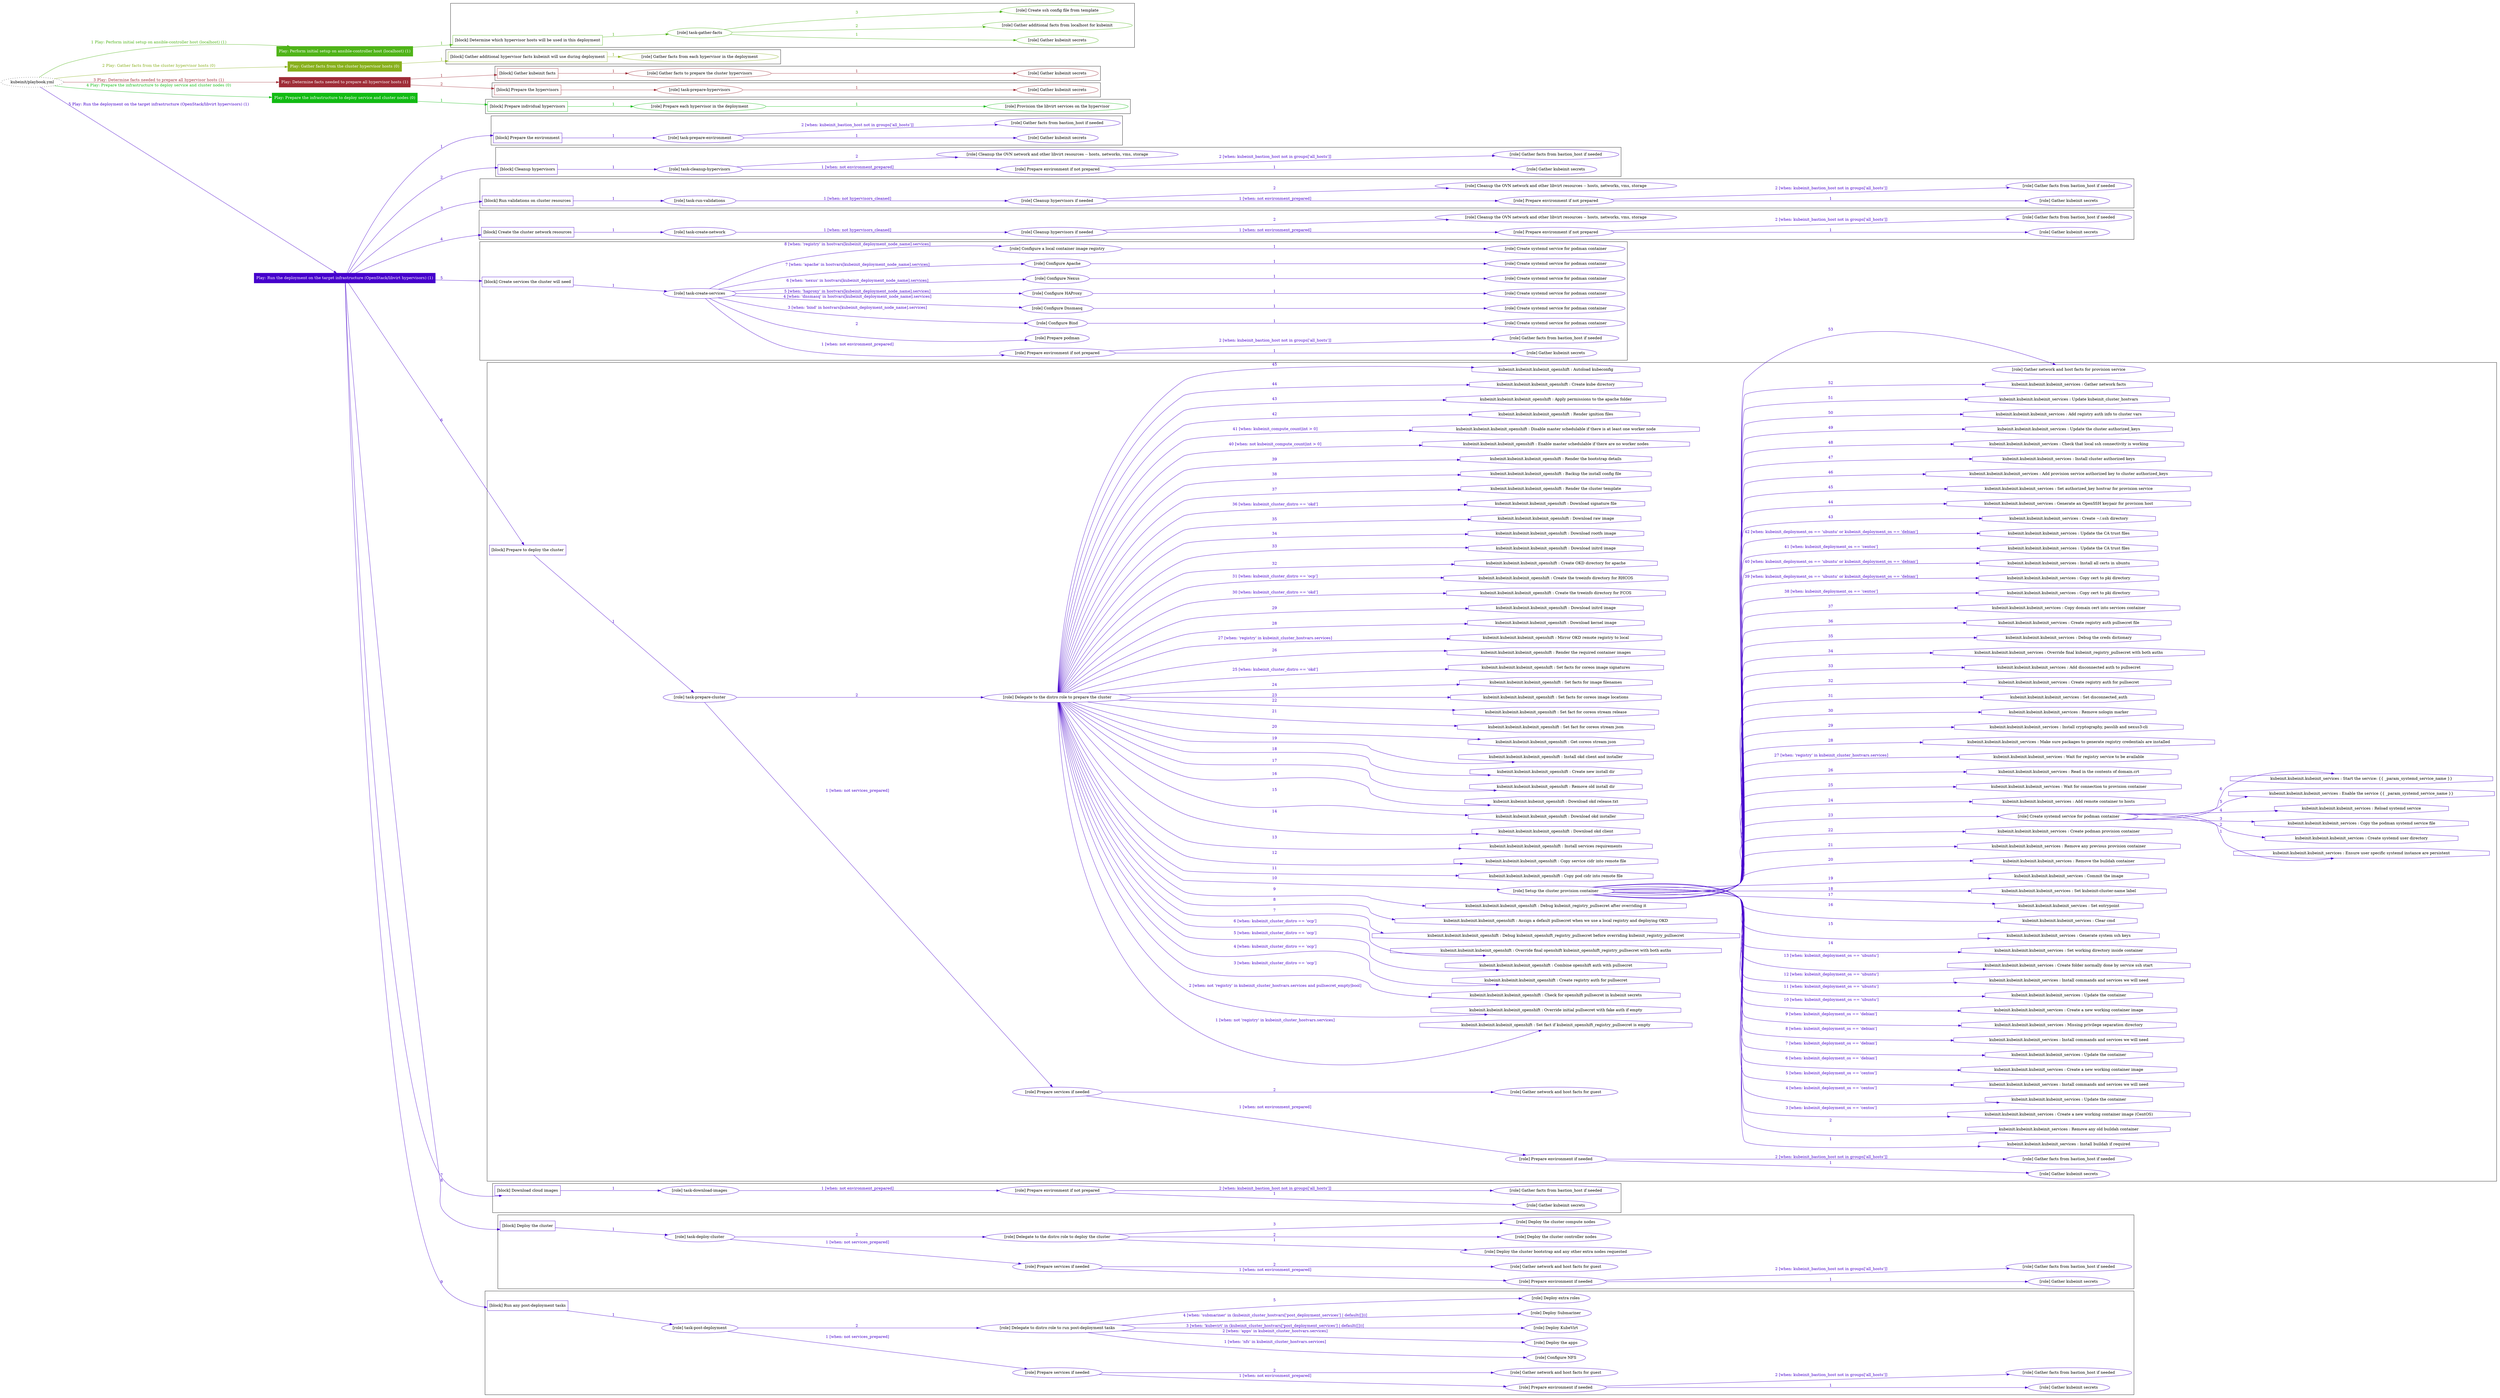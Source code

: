 digraph {
	graph [concentrate=true ordering=in rankdir=LR ratio=fill]
	edge [esep=5 sep=10]
	"kubeinit/playbook.yml" [URL="/home/runner/work/kubeinit/kubeinit/kubeinit/playbook.yml" id=playbook_add68e47 style=dotted]
	"kubeinit/playbook.yml" -> play_14e30bc5 [label="1 Play: Perform initial setup on ansible-controller host (localhost) (1)" color="#4fb418" fontcolor="#4fb418" id=edge_play_14e30bc5 labeltooltip="1 Play: Perform initial setup on ansible-controller host (localhost) (1)" tooltip="1 Play: Perform initial setup on ansible-controller host (localhost) (1)"]
	subgraph "Play: Perform initial setup on ansible-controller host (localhost) (1)" {
		play_14e30bc5 [label="Play: Perform initial setup on ansible-controller host (localhost) (1)" URL="/home/runner/work/kubeinit/kubeinit/kubeinit/playbook.yml" color="#4fb418" fontcolor="#ffffff" id=play_14e30bc5 shape=box style=filled tooltip=localhost]
		play_14e30bc5 -> block_2a91f80c [label=1 color="#4fb418" fontcolor="#4fb418" id=edge_block_2a91f80c labeltooltip=1 tooltip=1]
		subgraph cluster_block_2a91f80c {
			block_2a91f80c [label="[block] Determine which hypervisor hosts will be used in this deployment" URL="/home/runner/work/kubeinit/kubeinit/kubeinit/playbook.yml" color="#4fb418" id=block_2a91f80c labeltooltip="Determine which hypervisor hosts will be used in this deployment" shape=box tooltip="Determine which hypervisor hosts will be used in this deployment"]
			block_2a91f80c -> role_1ac8ee28 [label="1 " color="#4fb418" fontcolor="#4fb418" id=edge_role_1ac8ee28 labeltooltip="1 " tooltip="1 "]
			subgraph "task-gather-facts" {
				role_1ac8ee28 [label="[role] task-gather-facts" URL="/home/runner/work/kubeinit/kubeinit/kubeinit/playbook.yml" color="#4fb418" id=role_1ac8ee28 tooltip="task-gather-facts"]
				role_1ac8ee28 -> role_cfcb6cec [label="1 " color="#4fb418" fontcolor="#4fb418" id=edge_role_cfcb6cec labeltooltip="1 " tooltip="1 "]
				subgraph "Gather kubeinit secrets" {
					role_cfcb6cec [label="[role] Gather kubeinit secrets" URL="/home/runner/.ansible/collections/ansible_collections/kubeinit/kubeinit/roles/kubeinit_prepare/tasks/build_hypervisors_group.yml" color="#4fb418" id=role_cfcb6cec tooltip="Gather kubeinit secrets"]
				}
				role_1ac8ee28 -> role_526700a9 [label="2 " color="#4fb418" fontcolor="#4fb418" id=edge_role_526700a9 labeltooltip="2 " tooltip="2 "]
				subgraph "Gather additional facts from localhost for kubeinit" {
					role_526700a9 [label="[role] Gather additional facts from localhost for kubeinit" URL="/home/runner/.ansible/collections/ansible_collections/kubeinit/kubeinit/roles/kubeinit_prepare/tasks/build_hypervisors_group.yml" color="#4fb418" id=role_526700a9 tooltip="Gather additional facts from localhost for kubeinit"]
				}
				role_1ac8ee28 -> role_64dfb84b [label="3 " color="#4fb418" fontcolor="#4fb418" id=edge_role_64dfb84b labeltooltip="3 " tooltip="3 "]
				subgraph "Create ssh config file from template" {
					role_64dfb84b [label="[role] Create ssh config file from template" URL="/home/runner/.ansible/collections/ansible_collections/kubeinit/kubeinit/roles/kubeinit_prepare/tasks/build_hypervisors_group.yml" color="#4fb418" id=role_64dfb84b tooltip="Create ssh config file from template"]
				}
			}
		}
	}
	"kubeinit/playbook.yml" -> play_20b18db3 [label="2 Play: Gather facts from the cluster hypervisor hosts (0)" color="#88b01c" fontcolor="#88b01c" id=edge_play_20b18db3 labeltooltip="2 Play: Gather facts from the cluster hypervisor hosts (0)" tooltip="2 Play: Gather facts from the cluster hypervisor hosts (0)"]
	subgraph "Play: Gather facts from the cluster hypervisor hosts (0)" {
		play_20b18db3 [label="Play: Gather facts from the cluster hypervisor hosts (0)" URL="/home/runner/work/kubeinit/kubeinit/kubeinit/playbook.yml" color="#88b01c" fontcolor="#ffffff" id=play_20b18db3 shape=box style=filled tooltip="Play: Gather facts from the cluster hypervisor hosts (0)"]
		play_20b18db3 -> block_6b41be80 [label=1 color="#88b01c" fontcolor="#88b01c" id=edge_block_6b41be80 labeltooltip=1 tooltip=1]
		subgraph cluster_block_6b41be80 {
			block_6b41be80 [label="[block] Gather additional hypervisor facts kubeinit will use during deployment" URL="/home/runner/work/kubeinit/kubeinit/kubeinit/playbook.yml" color="#88b01c" id=block_6b41be80 labeltooltip="Gather additional hypervisor facts kubeinit will use during deployment" shape=box tooltip="Gather additional hypervisor facts kubeinit will use during deployment"]
			block_6b41be80 -> role_b8712447 [label="1 " color="#88b01c" fontcolor="#88b01c" id=edge_role_b8712447 labeltooltip="1 " tooltip="1 "]
			subgraph "Gather facts from each hypervisor in the deployment" {
				role_b8712447 [label="[role] Gather facts from each hypervisor in the deployment" URL="/home/runner/work/kubeinit/kubeinit/kubeinit/playbook.yml" color="#88b01c" id=role_b8712447 tooltip="Gather facts from each hypervisor in the deployment"]
			}
		}
	}
	"kubeinit/playbook.yml" -> play_d02dcf43 [label="3 Play: Determine facts needed to prepare all hypervisor hosts (1)" color="#9f2d38" fontcolor="#9f2d38" id=edge_play_d02dcf43 labeltooltip="3 Play: Determine facts needed to prepare all hypervisor hosts (1)" tooltip="3 Play: Determine facts needed to prepare all hypervisor hosts (1)"]
	subgraph "Play: Determine facts needed to prepare all hypervisor hosts (1)" {
		play_d02dcf43 [label="Play: Determine facts needed to prepare all hypervisor hosts (1)" URL="/home/runner/work/kubeinit/kubeinit/kubeinit/playbook.yml" color="#9f2d38" fontcolor="#ffffff" id=play_d02dcf43 shape=box style=filled tooltip=localhost]
		play_d02dcf43 -> block_39b9dc0b [label=1 color="#9f2d38" fontcolor="#9f2d38" id=edge_block_39b9dc0b labeltooltip=1 tooltip=1]
		subgraph cluster_block_39b9dc0b {
			block_39b9dc0b [label="[block] Gather kubeinit facts" URL="/home/runner/work/kubeinit/kubeinit/kubeinit/playbook.yml" color="#9f2d38" id=block_39b9dc0b labeltooltip="Gather kubeinit facts" shape=box tooltip="Gather kubeinit facts"]
			block_39b9dc0b -> role_c35100ba [label="1 " color="#9f2d38" fontcolor="#9f2d38" id=edge_role_c35100ba labeltooltip="1 " tooltip="1 "]
			subgraph "Gather facts to prepare the cluster hypervisors" {
				role_c35100ba [label="[role] Gather facts to prepare the cluster hypervisors" URL="/home/runner/work/kubeinit/kubeinit/kubeinit/playbook.yml" color="#9f2d38" id=role_c35100ba tooltip="Gather facts to prepare the cluster hypervisors"]
				role_c35100ba -> role_2ce38bb0 [label="1 " color="#9f2d38" fontcolor="#9f2d38" id=edge_role_2ce38bb0 labeltooltip="1 " tooltip="1 "]
				subgraph "Gather kubeinit secrets" {
					role_2ce38bb0 [label="[role] Gather kubeinit secrets" URL="/home/runner/.ansible/collections/ansible_collections/kubeinit/kubeinit/roles/kubeinit_prepare/tasks/gather_kubeinit_facts.yml" color="#9f2d38" id=role_2ce38bb0 tooltip="Gather kubeinit secrets"]
				}
			}
		}
		play_d02dcf43 -> block_e7c42e8d [label=2 color="#9f2d38" fontcolor="#9f2d38" id=edge_block_e7c42e8d labeltooltip=2 tooltip=2]
		subgraph cluster_block_e7c42e8d {
			block_e7c42e8d [label="[block] Prepare the hypervisors" URL="/home/runner/work/kubeinit/kubeinit/kubeinit/playbook.yml" color="#9f2d38" id=block_e7c42e8d labeltooltip="Prepare the hypervisors" shape=box tooltip="Prepare the hypervisors"]
			block_e7c42e8d -> role_be27750f [label="1 " color="#9f2d38" fontcolor="#9f2d38" id=edge_role_be27750f labeltooltip="1 " tooltip="1 "]
			subgraph "task-prepare-hypervisors" {
				role_be27750f [label="[role] task-prepare-hypervisors" URL="/home/runner/work/kubeinit/kubeinit/kubeinit/playbook.yml" color="#9f2d38" id=role_be27750f tooltip="task-prepare-hypervisors"]
				role_be27750f -> role_04bd447c [label="1 " color="#9f2d38" fontcolor="#9f2d38" id=edge_role_04bd447c labeltooltip="1 " tooltip="1 "]
				subgraph "Gather kubeinit secrets" {
					role_04bd447c [label="[role] Gather kubeinit secrets" URL="/home/runner/.ansible/collections/ansible_collections/kubeinit/kubeinit/roles/kubeinit_prepare/tasks/gather_kubeinit_facts.yml" color="#9f2d38" id=role_04bd447c tooltip="Gather kubeinit secrets"]
				}
			}
		}
	}
	"kubeinit/playbook.yml" -> play_1da39851 [label="4 Play: Prepare the infrastructure to deploy service and cluster nodes (0)" color="#11bb13" fontcolor="#11bb13" id=edge_play_1da39851 labeltooltip="4 Play: Prepare the infrastructure to deploy service and cluster nodes (0)" tooltip="4 Play: Prepare the infrastructure to deploy service and cluster nodes (0)"]
	subgraph "Play: Prepare the infrastructure to deploy service and cluster nodes (0)" {
		play_1da39851 [label="Play: Prepare the infrastructure to deploy service and cluster nodes (0)" URL="/home/runner/work/kubeinit/kubeinit/kubeinit/playbook.yml" color="#11bb13" fontcolor="#ffffff" id=play_1da39851 shape=box style=filled tooltip="Play: Prepare the infrastructure to deploy service and cluster nodes (0)"]
		play_1da39851 -> block_8adc178e [label=1 color="#11bb13" fontcolor="#11bb13" id=edge_block_8adc178e labeltooltip=1 tooltip=1]
		subgraph cluster_block_8adc178e {
			block_8adc178e [label="[block] Prepare individual hypervisors" URL="/home/runner/work/kubeinit/kubeinit/kubeinit/playbook.yml" color="#11bb13" id=block_8adc178e labeltooltip="Prepare individual hypervisors" shape=box tooltip="Prepare individual hypervisors"]
			block_8adc178e -> role_a15d4625 [label="1 " color="#11bb13" fontcolor="#11bb13" id=edge_role_a15d4625 labeltooltip="1 " tooltip="1 "]
			subgraph "Prepare each hypervisor in the deployment" {
				role_a15d4625 [label="[role] Prepare each hypervisor in the deployment" URL="/home/runner/work/kubeinit/kubeinit/kubeinit/playbook.yml" color="#11bb13" id=role_a15d4625 tooltip="Prepare each hypervisor in the deployment"]
				role_a15d4625 -> role_799bb3d5 [label="1 " color="#11bb13" fontcolor="#11bb13" id=edge_role_799bb3d5 labeltooltip="1 " tooltip="1 "]
				subgraph "Provision the libvirt services on the hypervisor" {
					role_799bb3d5 [label="[role] Provision the libvirt services on the hypervisor" URL="/home/runner/.ansible/collections/ansible_collections/kubeinit/kubeinit/roles/kubeinit_prepare/tasks/prepare_hypervisor.yml" color="#11bb13" id=role_799bb3d5 tooltip="Provision the libvirt services on the hypervisor"]
				}
			}
		}
	}
	"kubeinit/playbook.yml" -> play_27aaf72d [label="5 Play: Run the deployment on the target infrastructure (OpenStack/libvirt hypervisors) (1)" color="#4500cc" fontcolor="#4500cc" id=edge_play_27aaf72d labeltooltip="5 Play: Run the deployment on the target infrastructure (OpenStack/libvirt hypervisors) (1)" tooltip="5 Play: Run the deployment on the target infrastructure (OpenStack/libvirt hypervisors) (1)"]
	subgraph "Play: Run the deployment on the target infrastructure (OpenStack/libvirt hypervisors) (1)" {
		play_27aaf72d [label="Play: Run the deployment on the target infrastructure (OpenStack/libvirt hypervisors) (1)" URL="/home/runner/work/kubeinit/kubeinit/kubeinit/playbook.yml" color="#4500cc" fontcolor="#ffffff" id=play_27aaf72d shape=box style=filled tooltip=localhost]
		play_27aaf72d -> block_c73ce996 [label=1 color="#4500cc" fontcolor="#4500cc" id=edge_block_c73ce996 labeltooltip=1 tooltip=1]
		subgraph cluster_block_c73ce996 {
			block_c73ce996 [label="[block] Prepare the environment" URL="/home/runner/work/kubeinit/kubeinit/kubeinit/playbook.yml" color="#4500cc" id=block_c73ce996 labeltooltip="Prepare the environment" shape=box tooltip="Prepare the environment"]
			block_c73ce996 -> role_496c5f60 [label="1 " color="#4500cc" fontcolor="#4500cc" id=edge_role_496c5f60 labeltooltip="1 " tooltip="1 "]
			subgraph "task-prepare-environment" {
				role_496c5f60 [label="[role] task-prepare-environment" URL="/home/runner/work/kubeinit/kubeinit/kubeinit/playbook.yml" color="#4500cc" id=role_496c5f60 tooltip="task-prepare-environment"]
				role_496c5f60 -> role_37874e48 [label="1 " color="#4500cc" fontcolor="#4500cc" id=edge_role_37874e48 labeltooltip="1 " tooltip="1 "]
				subgraph "Gather kubeinit secrets" {
					role_37874e48 [label="[role] Gather kubeinit secrets" URL="/home/runner/.ansible/collections/ansible_collections/kubeinit/kubeinit/roles/kubeinit_prepare/tasks/gather_kubeinit_facts.yml" color="#4500cc" id=role_37874e48 tooltip="Gather kubeinit secrets"]
				}
				role_496c5f60 -> role_ff16058b [label="2 [when: kubeinit_bastion_host not in groups['all_hosts']]" color="#4500cc" fontcolor="#4500cc" id=edge_role_ff16058b labeltooltip="2 [when: kubeinit_bastion_host not in groups['all_hosts']]" tooltip="2 [when: kubeinit_bastion_host not in groups['all_hosts']]"]
				subgraph "Gather facts from bastion_host if needed" {
					role_ff16058b [label="[role] Gather facts from bastion_host if needed" URL="/home/runner/.ansible/collections/ansible_collections/kubeinit/kubeinit/roles/kubeinit_prepare/tasks/main.yml" color="#4500cc" id=role_ff16058b tooltip="Gather facts from bastion_host if needed"]
				}
			}
		}
		play_27aaf72d -> block_664303f1 [label=2 color="#4500cc" fontcolor="#4500cc" id=edge_block_664303f1 labeltooltip=2 tooltip=2]
		subgraph cluster_block_664303f1 {
			block_664303f1 [label="[block] Cleanup hypervisors" URL="/home/runner/work/kubeinit/kubeinit/kubeinit/playbook.yml" color="#4500cc" id=block_664303f1 labeltooltip="Cleanup hypervisors" shape=box tooltip="Cleanup hypervisors"]
			block_664303f1 -> role_13cc5657 [label="1 " color="#4500cc" fontcolor="#4500cc" id=edge_role_13cc5657 labeltooltip="1 " tooltip="1 "]
			subgraph "task-cleanup-hypervisors" {
				role_13cc5657 [label="[role] task-cleanup-hypervisors" URL="/home/runner/work/kubeinit/kubeinit/kubeinit/playbook.yml" color="#4500cc" id=role_13cc5657 tooltip="task-cleanup-hypervisors"]
				role_13cc5657 -> role_ce698e60 [label="1 [when: not environment_prepared]" color="#4500cc" fontcolor="#4500cc" id=edge_role_ce698e60 labeltooltip="1 [when: not environment_prepared]" tooltip="1 [when: not environment_prepared]"]
				subgraph "Prepare environment if not prepared" {
					role_ce698e60 [label="[role] Prepare environment if not prepared" URL="/home/runner/.ansible/collections/ansible_collections/kubeinit/kubeinit/roles/kubeinit_libvirt/tasks/cleanup_hypervisors.yml" color="#4500cc" id=role_ce698e60 tooltip="Prepare environment if not prepared"]
					role_ce698e60 -> role_de9e9008 [label="1 " color="#4500cc" fontcolor="#4500cc" id=edge_role_de9e9008 labeltooltip="1 " tooltip="1 "]
					subgraph "Gather kubeinit secrets" {
						role_de9e9008 [label="[role] Gather kubeinit secrets" URL="/home/runner/.ansible/collections/ansible_collections/kubeinit/kubeinit/roles/kubeinit_prepare/tasks/gather_kubeinit_facts.yml" color="#4500cc" id=role_de9e9008 tooltip="Gather kubeinit secrets"]
					}
					role_ce698e60 -> role_b6c16af8 [label="2 [when: kubeinit_bastion_host not in groups['all_hosts']]" color="#4500cc" fontcolor="#4500cc" id=edge_role_b6c16af8 labeltooltip="2 [when: kubeinit_bastion_host not in groups['all_hosts']]" tooltip="2 [when: kubeinit_bastion_host not in groups['all_hosts']]"]
					subgraph "Gather facts from bastion_host if needed" {
						role_b6c16af8 [label="[role] Gather facts from bastion_host if needed" URL="/home/runner/.ansible/collections/ansible_collections/kubeinit/kubeinit/roles/kubeinit_prepare/tasks/main.yml" color="#4500cc" id=role_b6c16af8 tooltip="Gather facts from bastion_host if needed"]
					}
				}
				role_13cc5657 -> role_468fb6f3 [label="2 " color="#4500cc" fontcolor="#4500cc" id=edge_role_468fb6f3 labeltooltip="2 " tooltip="2 "]
				subgraph "Cleanup the OVN network and other libvirt resources -- hosts, networks, vms, storage" {
					role_468fb6f3 [label="[role] Cleanup the OVN network and other libvirt resources -- hosts, networks, vms, storage" URL="/home/runner/.ansible/collections/ansible_collections/kubeinit/kubeinit/roles/kubeinit_libvirt/tasks/cleanup_hypervisors.yml" color="#4500cc" id=role_468fb6f3 tooltip="Cleanup the OVN network and other libvirt resources -- hosts, networks, vms, storage"]
				}
			}
		}
		play_27aaf72d -> block_f557eff9 [label=3 color="#4500cc" fontcolor="#4500cc" id=edge_block_f557eff9 labeltooltip=3 tooltip=3]
		subgraph cluster_block_f557eff9 {
			block_f557eff9 [label="[block] Run validations on cluster resources" URL="/home/runner/work/kubeinit/kubeinit/kubeinit/playbook.yml" color="#4500cc" id=block_f557eff9 labeltooltip="Run validations on cluster resources" shape=box tooltip="Run validations on cluster resources"]
			block_f557eff9 -> role_e03e3d99 [label="1 " color="#4500cc" fontcolor="#4500cc" id=edge_role_e03e3d99 labeltooltip="1 " tooltip="1 "]
			subgraph "task-run-validations" {
				role_e03e3d99 [label="[role] task-run-validations" URL="/home/runner/work/kubeinit/kubeinit/kubeinit/playbook.yml" color="#4500cc" id=role_e03e3d99 tooltip="task-run-validations"]
				role_e03e3d99 -> role_71fc011c [label="1 [when: not hypervisors_cleaned]" color="#4500cc" fontcolor="#4500cc" id=edge_role_71fc011c labeltooltip="1 [when: not hypervisors_cleaned]" tooltip="1 [when: not hypervisors_cleaned]"]
				subgraph "Cleanup hypervisors if needed" {
					role_71fc011c [label="[role] Cleanup hypervisors if needed" URL="/home/runner/.ansible/collections/ansible_collections/kubeinit/kubeinit/roles/kubeinit_validations/tasks/main.yml" color="#4500cc" id=role_71fc011c tooltip="Cleanup hypervisors if needed"]
					role_71fc011c -> role_fa3b3ac0 [label="1 [when: not environment_prepared]" color="#4500cc" fontcolor="#4500cc" id=edge_role_fa3b3ac0 labeltooltip="1 [when: not environment_prepared]" tooltip="1 [when: not environment_prepared]"]
					subgraph "Prepare environment if not prepared" {
						role_fa3b3ac0 [label="[role] Prepare environment if not prepared" URL="/home/runner/.ansible/collections/ansible_collections/kubeinit/kubeinit/roles/kubeinit_libvirt/tasks/cleanup_hypervisors.yml" color="#4500cc" id=role_fa3b3ac0 tooltip="Prepare environment if not prepared"]
						role_fa3b3ac0 -> role_91d5722b [label="1 " color="#4500cc" fontcolor="#4500cc" id=edge_role_91d5722b labeltooltip="1 " tooltip="1 "]
						subgraph "Gather kubeinit secrets" {
							role_91d5722b [label="[role] Gather kubeinit secrets" URL="/home/runner/.ansible/collections/ansible_collections/kubeinit/kubeinit/roles/kubeinit_prepare/tasks/gather_kubeinit_facts.yml" color="#4500cc" id=role_91d5722b tooltip="Gather kubeinit secrets"]
						}
						role_fa3b3ac0 -> role_fb2edfe6 [label="2 [when: kubeinit_bastion_host not in groups['all_hosts']]" color="#4500cc" fontcolor="#4500cc" id=edge_role_fb2edfe6 labeltooltip="2 [when: kubeinit_bastion_host not in groups['all_hosts']]" tooltip="2 [when: kubeinit_bastion_host not in groups['all_hosts']]"]
						subgraph "Gather facts from bastion_host if needed" {
							role_fb2edfe6 [label="[role] Gather facts from bastion_host if needed" URL="/home/runner/.ansible/collections/ansible_collections/kubeinit/kubeinit/roles/kubeinit_prepare/tasks/main.yml" color="#4500cc" id=role_fb2edfe6 tooltip="Gather facts from bastion_host if needed"]
						}
					}
					role_71fc011c -> role_1c58feb9 [label="2 " color="#4500cc" fontcolor="#4500cc" id=edge_role_1c58feb9 labeltooltip="2 " tooltip="2 "]
					subgraph "Cleanup the OVN network and other libvirt resources -- hosts, networks, vms, storage" {
						role_1c58feb9 [label="[role] Cleanup the OVN network and other libvirt resources -- hosts, networks, vms, storage" URL="/home/runner/.ansible/collections/ansible_collections/kubeinit/kubeinit/roles/kubeinit_libvirt/tasks/cleanup_hypervisors.yml" color="#4500cc" id=role_1c58feb9 tooltip="Cleanup the OVN network and other libvirt resources -- hosts, networks, vms, storage"]
					}
				}
			}
		}
		play_27aaf72d -> block_1d452e09 [label=4 color="#4500cc" fontcolor="#4500cc" id=edge_block_1d452e09 labeltooltip=4 tooltip=4]
		subgraph cluster_block_1d452e09 {
			block_1d452e09 [label="[block] Create the cluster network resources" URL="/home/runner/work/kubeinit/kubeinit/kubeinit/playbook.yml" color="#4500cc" id=block_1d452e09 labeltooltip="Create the cluster network resources" shape=box tooltip="Create the cluster network resources"]
			block_1d452e09 -> role_7ebca11a [label="1 " color="#4500cc" fontcolor="#4500cc" id=edge_role_7ebca11a labeltooltip="1 " tooltip="1 "]
			subgraph "task-create-network" {
				role_7ebca11a [label="[role] task-create-network" URL="/home/runner/work/kubeinit/kubeinit/kubeinit/playbook.yml" color="#4500cc" id=role_7ebca11a tooltip="task-create-network"]
				role_7ebca11a -> role_55f96c36 [label="1 [when: not hypervisors_cleaned]" color="#4500cc" fontcolor="#4500cc" id=edge_role_55f96c36 labeltooltip="1 [when: not hypervisors_cleaned]" tooltip="1 [when: not hypervisors_cleaned]"]
				subgraph "Cleanup hypervisors if needed" {
					role_55f96c36 [label="[role] Cleanup hypervisors if needed" URL="/home/runner/.ansible/collections/ansible_collections/kubeinit/kubeinit/roles/kubeinit_libvirt/tasks/create_network.yml" color="#4500cc" id=role_55f96c36 tooltip="Cleanup hypervisors if needed"]
					role_55f96c36 -> role_b9417f0b [label="1 [when: not environment_prepared]" color="#4500cc" fontcolor="#4500cc" id=edge_role_b9417f0b labeltooltip="1 [when: not environment_prepared]" tooltip="1 [when: not environment_prepared]"]
					subgraph "Prepare environment if not prepared" {
						role_b9417f0b [label="[role] Prepare environment if not prepared" URL="/home/runner/.ansible/collections/ansible_collections/kubeinit/kubeinit/roles/kubeinit_libvirt/tasks/cleanup_hypervisors.yml" color="#4500cc" id=role_b9417f0b tooltip="Prepare environment if not prepared"]
						role_b9417f0b -> role_475aecfc [label="1 " color="#4500cc" fontcolor="#4500cc" id=edge_role_475aecfc labeltooltip="1 " tooltip="1 "]
						subgraph "Gather kubeinit secrets" {
							role_475aecfc [label="[role] Gather kubeinit secrets" URL="/home/runner/.ansible/collections/ansible_collections/kubeinit/kubeinit/roles/kubeinit_prepare/tasks/gather_kubeinit_facts.yml" color="#4500cc" id=role_475aecfc tooltip="Gather kubeinit secrets"]
						}
						role_b9417f0b -> role_b1d78597 [label="2 [when: kubeinit_bastion_host not in groups['all_hosts']]" color="#4500cc" fontcolor="#4500cc" id=edge_role_b1d78597 labeltooltip="2 [when: kubeinit_bastion_host not in groups['all_hosts']]" tooltip="2 [when: kubeinit_bastion_host not in groups['all_hosts']]"]
						subgraph "Gather facts from bastion_host if needed" {
							role_b1d78597 [label="[role] Gather facts from bastion_host if needed" URL="/home/runner/.ansible/collections/ansible_collections/kubeinit/kubeinit/roles/kubeinit_prepare/tasks/main.yml" color="#4500cc" id=role_b1d78597 tooltip="Gather facts from bastion_host if needed"]
						}
					}
					role_55f96c36 -> role_be8535e7 [label="2 " color="#4500cc" fontcolor="#4500cc" id=edge_role_be8535e7 labeltooltip="2 " tooltip="2 "]
					subgraph "Cleanup the OVN network and other libvirt resources -- hosts, networks, vms, storage" {
						role_be8535e7 [label="[role] Cleanup the OVN network and other libvirt resources -- hosts, networks, vms, storage" URL="/home/runner/.ansible/collections/ansible_collections/kubeinit/kubeinit/roles/kubeinit_libvirt/tasks/cleanup_hypervisors.yml" color="#4500cc" id=role_be8535e7 tooltip="Cleanup the OVN network and other libvirt resources -- hosts, networks, vms, storage"]
					}
				}
			}
		}
		play_27aaf72d -> block_40cc712a [label=5 color="#4500cc" fontcolor="#4500cc" id=edge_block_40cc712a labeltooltip=5 tooltip=5]
		subgraph cluster_block_40cc712a {
			block_40cc712a [label="[block] Create services the cluster will need" URL="/home/runner/work/kubeinit/kubeinit/kubeinit/playbook.yml" color="#4500cc" id=block_40cc712a labeltooltip="Create services the cluster will need" shape=box tooltip="Create services the cluster will need"]
			block_40cc712a -> role_8c8d0864 [label="1 " color="#4500cc" fontcolor="#4500cc" id=edge_role_8c8d0864 labeltooltip="1 " tooltip="1 "]
			subgraph "task-create-services" {
				role_8c8d0864 [label="[role] task-create-services" URL="/home/runner/work/kubeinit/kubeinit/kubeinit/playbook.yml" color="#4500cc" id=role_8c8d0864 tooltip="task-create-services"]
				role_8c8d0864 -> role_096db592 [label="1 [when: not environment_prepared]" color="#4500cc" fontcolor="#4500cc" id=edge_role_096db592 labeltooltip="1 [when: not environment_prepared]" tooltip="1 [when: not environment_prepared]"]
				subgraph "Prepare environment if not prepared" {
					role_096db592 [label="[role] Prepare environment if not prepared" URL="/home/runner/.ansible/collections/ansible_collections/kubeinit/kubeinit/roles/kubeinit_services/tasks/main.yml" color="#4500cc" id=role_096db592 tooltip="Prepare environment if not prepared"]
					role_096db592 -> role_ca7c0d4b [label="1 " color="#4500cc" fontcolor="#4500cc" id=edge_role_ca7c0d4b labeltooltip="1 " tooltip="1 "]
					subgraph "Gather kubeinit secrets" {
						role_ca7c0d4b [label="[role] Gather kubeinit secrets" URL="/home/runner/.ansible/collections/ansible_collections/kubeinit/kubeinit/roles/kubeinit_prepare/tasks/gather_kubeinit_facts.yml" color="#4500cc" id=role_ca7c0d4b tooltip="Gather kubeinit secrets"]
					}
					role_096db592 -> role_8f944f29 [label="2 [when: kubeinit_bastion_host not in groups['all_hosts']]" color="#4500cc" fontcolor="#4500cc" id=edge_role_8f944f29 labeltooltip="2 [when: kubeinit_bastion_host not in groups['all_hosts']]" tooltip="2 [when: kubeinit_bastion_host not in groups['all_hosts']]"]
					subgraph "Gather facts from bastion_host if needed" {
						role_8f944f29 [label="[role] Gather facts from bastion_host if needed" URL="/home/runner/.ansible/collections/ansible_collections/kubeinit/kubeinit/roles/kubeinit_prepare/tasks/main.yml" color="#4500cc" id=role_8f944f29 tooltip="Gather facts from bastion_host if needed"]
					}
				}
				role_8c8d0864 -> role_a48db122 [label="2 " color="#4500cc" fontcolor="#4500cc" id=edge_role_a48db122 labeltooltip="2 " tooltip="2 "]
				subgraph "Prepare podman" {
					role_a48db122 [label="[role] Prepare podman" URL="/home/runner/.ansible/collections/ansible_collections/kubeinit/kubeinit/roles/kubeinit_services/tasks/00_create_service_pod.yml" color="#4500cc" id=role_a48db122 tooltip="Prepare podman"]
				}
				role_8c8d0864 -> role_92ba8996 [label="3 [when: 'bind' in hostvars[kubeinit_deployment_node_name].services]" color="#4500cc" fontcolor="#4500cc" id=edge_role_92ba8996 labeltooltip="3 [when: 'bind' in hostvars[kubeinit_deployment_node_name].services]" tooltip="3 [when: 'bind' in hostvars[kubeinit_deployment_node_name].services]"]
				subgraph "Configure Bind" {
					role_92ba8996 [label="[role] Configure Bind" URL="/home/runner/.ansible/collections/ansible_collections/kubeinit/kubeinit/roles/kubeinit_services/tasks/start_services_containers.yml" color="#4500cc" id=role_92ba8996 tooltip="Configure Bind"]
					role_92ba8996 -> role_745c774a [label="1 " color="#4500cc" fontcolor="#4500cc" id=edge_role_745c774a labeltooltip="1 " tooltip="1 "]
					subgraph "Create systemd service for podman container" {
						role_745c774a [label="[role] Create systemd service for podman container" URL="/home/runner/.ansible/collections/ansible_collections/kubeinit/kubeinit/roles/kubeinit_bind/tasks/main.yml" color="#4500cc" id=role_745c774a tooltip="Create systemd service for podman container"]
					}
				}
				role_8c8d0864 -> role_908c25c6 [label="4 [when: 'dnsmasq' in hostvars[kubeinit_deployment_node_name].services]" color="#4500cc" fontcolor="#4500cc" id=edge_role_908c25c6 labeltooltip="4 [when: 'dnsmasq' in hostvars[kubeinit_deployment_node_name].services]" tooltip="4 [when: 'dnsmasq' in hostvars[kubeinit_deployment_node_name].services]"]
				subgraph "Configure Dnsmasq" {
					role_908c25c6 [label="[role] Configure Dnsmasq" URL="/home/runner/.ansible/collections/ansible_collections/kubeinit/kubeinit/roles/kubeinit_services/tasks/start_services_containers.yml" color="#4500cc" id=role_908c25c6 tooltip="Configure Dnsmasq"]
					role_908c25c6 -> role_0e9b97dc [label="1 " color="#4500cc" fontcolor="#4500cc" id=edge_role_0e9b97dc labeltooltip="1 " tooltip="1 "]
					subgraph "Create systemd service for podman container" {
						role_0e9b97dc [label="[role] Create systemd service for podman container" URL="/home/runner/.ansible/collections/ansible_collections/kubeinit/kubeinit/roles/kubeinit_dnsmasq/tasks/main.yml" color="#4500cc" id=role_0e9b97dc tooltip="Create systemd service for podman container"]
					}
				}
				role_8c8d0864 -> role_797c3a7d [label="5 [when: 'haproxy' in hostvars[kubeinit_deployment_node_name].services]" color="#4500cc" fontcolor="#4500cc" id=edge_role_797c3a7d labeltooltip="5 [when: 'haproxy' in hostvars[kubeinit_deployment_node_name].services]" tooltip="5 [when: 'haproxy' in hostvars[kubeinit_deployment_node_name].services]"]
				subgraph "Configure HAProxy" {
					role_797c3a7d [label="[role] Configure HAProxy" URL="/home/runner/.ansible/collections/ansible_collections/kubeinit/kubeinit/roles/kubeinit_services/tasks/start_services_containers.yml" color="#4500cc" id=role_797c3a7d tooltip="Configure HAProxy"]
					role_797c3a7d -> role_9f9381b3 [label="1 " color="#4500cc" fontcolor="#4500cc" id=edge_role_9f9381b3 labeltooltip="1 " tooltip="1 "]
					subgraph "Create systemd service for podman container" {
						role_9f9381b3 [label="[role] Create systemd service for podman container" URL="/home/runner/.ansible/collections/ansible_collections/kubeinit/kubeinit/roles/kubeinit_haproxy/tasks/main.yml" color="#4500cc" id=role_9f9381b3 tooltip="Create systemd service for podman container"]
					}
				}
				role_8c8d0864 -> role_d3b711f4 [label="6 [when: 'nexus' in hostvars[kubeinit_deployment_node_name].services]" color="#4500cc" fontcolor="#4500cc" id=edge_role_d3b711f4 labeltooltip="6 [when: 'nexus' in hostvars[kubeinit_deployment_node_name].services]" tooltip="6 [when: 'nexus' in hostvars[kubeinit_deployment_node_name].services]"]
				subgraph "Configure Nexus" {
					role_d3b711f4 [label="[role] Configure Nexus" URL="/home/runner/.ansible/collections/ansible_collections/kubeinit/kubeinit/roles/kubeinit_services/tasks/start_services_containers.yml" color="#4500cc" id=role_d3b711f4 tooltip="Configure Nexus"]
					role_d3b711f4 -> role_4211ddd1 [label="1 " color="#4500cc" fontcolor="#4500cc" id=edge_role_4211ddd1 labeltooltip="1 " tooltip="1 "]
					subgraph "Create systemd service for podman container" {
						role_4211ddd1 [label="[role] Create systemd service for podman container" URL="/home/runner/.ansible/collections/ansible_collections/kubeinit/kubeinit/roles/kubeinit_nexus/tasks/main.yml" color="#4500cc" id=role_4211ddd1 tooltip="Create systemd service for podman container"]
					}
				}
				role_8c8d0864 -> role_bf1426f3 [label="7 [when: 'apache' in hostvars[kubeinit_deployment_node_name].services]" color="#4500cc" fontcolor="#4500cc" id=edge_role_bf1426f3 labeltooltip="7 [when: 'apache' in hostvars[kubeinit_deployment_node_name].services]" tooltip="7 [when: 'apache' in hostvars[kubeinit_deployment_node_name].services]"]
				subgraph "Configure Apache" {
					role_bf1426f3 [label="[role] Configure Apache" URL="/home/runner/.ansible/collections/ansible_collections/kubeinit/kubeinit/roles/kubeinit_services/tasks/start_services_containers.yml" color="#4500cc" id=role_bf1426f3 tooltip="Configure Apache"]
					role_bf1426f3 -> role_44563468 [label="1 " color="#4500cc" fontcolor="#4500cc" id=edge_role_44563468 labeltooltip="1 " tooltip="1 "]
					subgraph "Create systemd service for podman container" {
						role_44563468 [label="[role] Create systemd service for podman container" URL="/home/runner/.ansible/collections/ansible_collections/kubeinit/kubeinit/roles/kubeinit_apache/tasks/main.yml" color="#4500cc" id=role_44563468 tooltip="Create systemd service for podman container"]
					}
				}
				role_8c8d0864 -> role_8a5e9ab2 [label="8 [when: 'registry' in hostvars[kubeinit_deployment_node_name].services]" color="#4500cc" fontcolor="#4500cc" id=edge_role_8a5e9ab2 labeltooltip="8 [when: 'registry' in hostvars[kubeinit_deployment_node_name].services]" tooltip="8 [when: 'registry' in hostvars[kubeinit_deployment_node_name].services]"]
				subgraph "Configure a local container image registry" {
					role_8a5e9ab2 [label="[role] Configure a local container image registry" URL="/home/runner/.ansible/collections/ansible_collections/kubeinit/kubeinit/roles/kubeinit_services/tasks/start_services_containers.yml" color="#4500cc" id=role_8a5e9ab2 tooltip="Configure a local container image registry"]
					role_8a5e9ab2 -> role_9eb76f55 [label="1 " color="#4500cc" fontcolor="#4500cc" id=edge_role_9eb76f55 labeltooltip="1 " tooltip="1 "]
					subgraph "Create systemd service for podman container" {
						role_9eb76f55 [label="[role] Create systemd service for podman container" URL="/home/runner/.ansible/collections/ansible_collections/kubeinit/kubeinit/roles/kubeinit_registry/tasks/main.yml" color="#4500cc" id=role_9eb76f55 tooltip="Create systemd service for podman container"]
					}
				}
			}
		}
		play_27aaf72d -> block_49bf9d80 [label=6 color="#4500cc" fontcolor="#4500cc" id=edge_block_49bf9d80 labeltooltip=6 tooltip=6]
		subgraph cluster_block_49bf9d80 {
			block_49bf9d80 [label="[block] Prepare to deploy the cluster" URL="/home/runner/work/kubeinit/kubeinit/kubeinit/playbook.yml" color="#4500cc" id=block_49bf9d80 labeltooltip="Prepare to deploy the cluster" shape=box tooltip="Prepare to deploy the cluster"]
			block_49bf9d80 -> role_4fd69515 [label="1 " color="#4500cc" fontcolor="#4500cc" id=edge_role_4fd69515 labeltooltip="1 " tooltip="1 "]
			subgraph "task-prepare-cluster" {
				role_4fd69515 [label="[role] task-prepare-cluster" URL="/home/runner/work/kubeinit/kubeinit/kubeinit/playbook.yml" color="#4500cc" id=role_4fd69515 tooltip="task-prepare-cluster"]
				role_4fd69515 -> role_6c12c936 [label="1 [when: not services_prepared]" color="#4500cc" fontcolor="#4500cc" id=edge_role_6c12c936 labeltooltip="1 [when: not services_prepared]" tooltip="1 [when: not services_prepared]"]
				subgraph "Prepare services if needed" {
					role_6c12c936 [label="[role] Prepare services if needed" URL="/home/runner/.ansible/collections/ansible_collections/kubeinit/kubeinit/roles/kubeinit_prepare/tasks/prepare_cluster.yml" color="#4500cc" id=role_6c12c936 tooltip="Prepare services if needed"]
					role_6c12c936 -> role_83726ab5 [label="1 [when: not environment_prepared]" color="#4500cc" fontcolor="#4500cc" id=edge_role_83726ab5 labeltooltip="1 [when: not environment_prepared]" tooltip="1 [when: not environment_prepared]"]
					subgraph "Prepare environment if needed" {
						role_83726ab5 [label="[role] Prepare environment if needed" URL="/home/runner/.ansible/collections/ansible_collections/kubeinit/kubeinit/roles/kubeinit_services/tasks/prepare_services.yml" color="#4500cc" id=role_83726ab5 tooltip="Prepare environment if needed"]
						role_83726ab5 -> role_1efb7aa8 [label="1 " color="#4500cc" fontcolor="#4500cc" id=edge_role_1efb7aa8 labeltooltip="1 " tooltip="1 "]
						subgraph "Gather kubeinit secrets" {
							role_1efb7aa8 [label="[role] Gather kubeinit secrets" URL="/home/runner/.ansible/collections/ansible_collections/kubeinit/kubeinit/roles/kubeinit_prepare/tasks/gather_kubeinit_facts.yml" color="#4500cc" id=role_1efb7aa8 tooltip="Gather kubeinit secrets"]
						}
						role_83726ab5 -> role_7cf6f585 [label="2 [when: kubeinit_bastion_host not in groups['all_hosts']]" color="#4500cc" fontcolor="#4500cc" id=edge_role_7cf6f585 labeltooltip="2 [when: kubeinit_bastion_host not in groups['all_hosts']]" tooltip="2 [when: kubeinit_bastion_host not in groups['all_hosts']]"]
						subgraph "Gather facts from bastion_host if needed" {
							role_7cf6f585 [label="[role] Gather facts from bastion_host if needed" URL="/home/runner/.ansible/collections/ansible_collections/kubeinit/kubeinit/roles/kubeinit_prepare/tasks/main.yml" color="#4500cc" id=role_7cf6f585 tooltip="Gather facts from bastion_host if needed"]
						}
					}
					role_6c12c936 -> role_5ba60903 [label="2 " color="#4500cc" fontcolor="#4500cc" id=edge_role_5ba60903 labeltooltip="2 " tooltip="2 "]
					subgraph "Gather network and host facts for guest" {
						role_5ba60903 [label="[role] Gather network and host facts for guest" URL="/home/runner/.ansible/collections/ansible_collections/kubeinit/kubeinit/roles/kubeinit_services/tasks/prepare_services.yml" color="#4500cc" id=role_5ba60903 tooltip="Gather network and host facts for guest"]
					}
				}
				role_4fd69515 -> role_25b38662 [label="2 " color="#4500cc" fontcolor="#4500cc" id=edge_role_25b38662 labeltooltip="2 " tooltip="2 "]
				subgraph "Delegate to the distro role to prepare the cluster" {
					role_25b38662 [label="[role] Delegate to the distro role to prepare the cluster" URL="/home/runner/.ansible/collections/ansible_collections/kubeinit/kubeinit/roles/kubeinit_prepare/tasks/prepare_cluster.yml" color="#4500cc" id=role_25b38662 tooltip="Delegate to the distro role to prepare the cluster"]
					task_1ff30c54 [label="kubeinit.kubeinit.kubeinit_openshift : Set fact if kubeinit_openshift_registry_pullsecret is empty" URL="/home/runner/.ansible/collections/ansible_collections/kubeinit/kubeinit/roles/kubeinit_openshift/tasks/prepare_cluster.yml" color="#4500cc" id=task_1ff30c54 shape=octagon tooltip="kubeinit.kubeinit.kubeinit_openshift : Set fact if kubeinit_openshift_registry_pullsecret is empty"]
					role_25b38662 -> task_1ff30c54 [label="1 [when: not 'registry' in kubeinit_cluster_hostvars.services]" color="#4500cc" fontcolor="#4500cc" id=edge_task_1ff30c54 labeltooltip="1 [when: not 'registry' in kubeinit_cluster_hostvars.services]" tooltip="1 [when: not 'registry' in kubeinit_cluster_hostvars.services]"]
					task_92a47246 [label="kubeinit.kubeinit.kubeinit_openshift : Override initial pullsecret with fake auth if empty" URL="/home/runner/.ansible/collections/ansible_collections/kubeinit/kubeinit/roles/kubeinit_openshift/tasks/prepare_cluster.yml" color="#4500cc" id=task_92a47246 shape=octagon tooltip="kubeinit.kubeinit.kubeinit_openshift : Override initial pullsecret with fake auth if empty"]
					role_25b38662 -> task_92a47246 [label="2 [when: not 'registry' in kubeinit_cluster_hostvars.services and pullsecret_empty|bool]" color="#4500cc" fontcolor="#4500cc" id=edge_task_92a47246 labeltooltip="2 [when: not 'registry' in kubeinit_cluster_hostvars.services and pullsecret_empty|bool]" tooltip="2 [when: not 'registry' in kubeinit_cluster_hostvars.services and pullsecret_empty|bool]"]
					task_94e9a2c3 [label="kubeinit.kubeinit.kubeinit_openshift : Check for openshift pullsecret in kubeinit secrets" URL="/home/runner/.ansible/collections/ansible_collections/kubeinit/kubeinit/roles/kubeinit_openshift/tasks/prepare_cluster.yml" color="#4500cc" id=task_94e9a2c3 shape=octagon tooltip="kubeinit.kubeinit.kubeinit_openshift : Check for openshift pullsecret in kubeinit secrets"]
					role_25b38662 -> task_94e9a2c3 [label="3 [when: kubeinit_cluster_distro == 'ocp']" color="#4500cc" fontcolor="#4500cc" id=edge_task_94e9a2c3 labeltooltip="3 [when: kubeinit_cluster_distro == 'ocp']" tooltip="3 [when: kubeinit_cluster_distro == 'ocp']"]
					task_1c1efbe2 [label="kubeinit.kubeinit.kubeinit_openshift : Create registry auth for pullsecret" URL="/home/runner/.ansible/collections/ansible_collections/kubeinit/kubeinit/roles/kubeinit_openshift/tasks/prepare_cluster.yml" color="#4500cc" id=task_1c1efbe2 shape=octagon tooltip="kubeinit.kubeinit.kubeinit_openshift : Create registry auth for pullsecret"]
					role_25b38662 -> task_1c1efbe2 [label="4 [when: kubeinit_cluster_distro == 'ocp']" color="#4500cc" fontcolor="#4500cc" id=edge_task_1c1efbe2 labeltooltip="4 [when: kubeinit_cluster_distro == 'ocp']" tooltip="4 [when: kubeinit_cluster_distro == 'ocp']"]
					task_aa056897 [label="kubeinit.kubeinit.kubeinit_openshift : Combine openshift auth with pullsecret" URL="/home/runner/.ansible/collections/ansible_collections/kubeinit/kubeinit/roles/kubeinit_openshift/tasks/prepare_cluster.yml" color="#4500cc" id=task_aa056897 shape=octagon tooltip="kubeinit.kubeinit.kubeinit_openshift : Combine openshift auth with pullsecret"]
					role_25b38662 -> task_aa056897 [label="5 [when: kubeinit_cluster_distro == 'ocp']" color="#4500cc" fontcolor="#4500cc" id=edge_task_aa056897 labeltooltip="5 [when: kubeinit_cluster_distro == 'ocp']" tooltip="5 [when: kubeinit_cluster_distro == 'ocp']"]
					task_5c6e2887 [label="kubeinit.kubeinit.kubeinit_openshift : Override final openshift kubeinit_openshift_registry_pullsecret with both auths" URL="/home/runner/.ansible/collections/ansible_collections/kubeinit/kubeinit/roles/kubeinit_openshift/tasks/prepare_cluster.yml" color="#4500cc" id=task_5c6e2887 shape=octagon tooltip="kubeinit.kubeinit.kubeinit_openshift : Override final openshift kubeinit_openshift_registry_pullsecret with both auths"]
					role_25b38662 -> task_5c6e2887 [label="6 [when: kubeinit_cluster_distro == 'ocp']" color="#4500cc" fontcolor="#4500cc" id=edge_task_5c6e2887 labeltooltip="6 [when: kubeinit_cluster_distro == 'ocp']" tooltip="6 [when: kubeinit_cluster_distro == 'ocp']"]
					task_365c4b53 [label="kubeinit.kubeinit.kubeinit_openshift : Debug kubeinit_openshift_registry_pullsecret before overriding kubeinit_registry_pullsecret" URL="/home/runner/.ansible/collections/ansible_collections/kubeinit/kubeinit/roles/kubeinit_openshift/tasks/prepare_cluster.yml" color="#4500cc" id=task_365c4b53 shape=octagon tooltip="kubeinit.kubeinit.kubeinit_openshift : Debug kubeinit_openshift_registry_pullsecret before overriding kubeinit_registry_pullsecret"]
					role_25b38662 -> task_365c4b53 [label="7 " color="#4500cc" fontcolor="#4500cc" id=edge_task_365c4b53 labeltooltip="7 " tooltip="7 "]
					task_dce11ba8 [label="kubeinit.kubeinit.kubeinit_openshift : Assign a default pullsecret when we use a local registry and deploying OKD" URL="/home/runner/.ansible/collections/ansible_collections/kubeinit/kubeinit/roles/kubeinit_openshift/tasks/prepare_cluster.yml" color="#4500cc" id=task_dce11ba8 shape=octagon tooltip="kubeinit.kubeinit.kubeinit_openshift : Assign a default pullsecret when we use a local registry and deploying OKD"]
					role_25b38662 -> task_dce11ba8 [label="8 " color="#4500cc" fontcolor="#4500cc" id=edge_task_dce11ba8 labeltooltip="8 " tooltip="8 "]
					task_9f1555ea [label="kubeinit.kubeinit.kubeinit_openshift : Debug kubeinit_registry_pullsecret after overriding it" URL="/home/runner/.ansible/collections/ansible_collections/kubeinit/kubeinit/roles/kubeinit_openshift/tasks/prepare_cluster.yml" color="#4500cc" id=task_9f1555ea shape=octagon tooltip="kubeinit.kubeinit.kubeinit_openshift : Debug kubeinit_registry_pullsecret after overriding it"]
					role_25b38662 -> task_9f1555ea [label="9 " color="#4500cc" fontcolor="#4500cc" id=edge_task_9f1555ea labeltooltip="9 " tooltip="9 "]
					role_25b38662 -> role_39efca33 [label="10 " color="#4500cc" fontcolor="#4500cc" id=edge_role_39efca33 labeltooltip="10 " tooltip="10 "]
					subgraph "Setup the cluster provision container" {
						role_39efca33 [label="[role] Setup the cluster provision container" URL="/home/runner/.ansible/collections/ansible_collections/kubeinit/kubeinit/roles/kubeinit_openshift/tasks/prepare_cluster.yml" color="#4500cc" id=role_39efca33 tooltip="Setup the cluster provision container"]
						task_f6331306 [label="kubeinit.kubeinit.kubeinit_services : Install buildah if required" URL="/home/runner/.ansible/collections/ansible_collections/kubeinit/kubeinit/roles/kubeinit_services/tasks/create_provision_container.yml" color="#4500cc" id=task_f6331306 shape=octagon tooltip="kubeinit.kubeinit.kubeinit_services : Install buildah if required"]
						role_39efca33 -> task_f6331306 [label="1 " color="#4500cc" fontcolor="#4500cc" id=edge_task_f6331306 labeltooltip="1 " tooltip="1 "]
						task_be0997ff [label="kubeinit.kubeinit.kubeinit_services : Remove any old buildah container" URL="/home/runner/.ansible/collections/ansible_collections/kubeinit/kubeinit/roles/kubeinit_services/tasks/create_provision_container.yml" color="#4500cc" id=task_be0997ff shape=octagon tooltip="kubeinit.kubeinit.kubeinit_services : Remove any old buildah container"]
						role_39efca33 -> task_be0997ff [label="2 " color="#4500cc" fontcolor="#4500cc" id=edge_task_be0997ff labeltooltip="2 " tooltip="2 "]
						task_49353d73 [label="kubeinit.kubeinit.kubeinit_services : Create a new working container image (CentOS)" URL="/home/runner/.ansible/collections/ansible_collections/kubeinit/kubeinit/roles/kubeinit_services/tasks/create_provision_container.yml" color="#4500cc" id=task_49353d73 shape=octagon tooltip="kubeinit.kubeinit.kubeinit_services : Create a new working container image (CentOS)"]
						role_39efca33 -> task_49353d73 [label="3 [when: kubeinit_deployment_os == 'centos']" color="#4500cc" fontcolor="#4500cc" id=edge_task_49353d73 labeltooltip="3 [when: kubeinit_deployment_os == 'centos']" tooltip="3 [when: kubeinit_deployment_os == 'centos']"]
						task_0ab966b4 [label="kubeinit.kubeinit.kubeinit_services : Update the container" URL="/home/runner/.ansible/collections/ansible_collections/kubeinit/kubeinit/roles/kubeinit_services/tasks/create_provision_container.yml" color="#4500cc" id=task_0ab966b4 shape=octagon tooltip="kubeinit.kubeinit.kubeinit_services : Update the container"]
						role_39efca33 -> task_0ab966b4 [label="4 [when: kubeinit_deployment_os == 'centos']" color="#4500cc" fontcolor="#4500cc" id=edge_task_0ab966b4 labeltooltip="4 [when: kubeinit_deployment_os == 'centos']" tooltip="4 [when: kubeinit_deployment_os == 'centos']"]
						task_161cce91 [label="kubeinit.kubeinit.kubeinit_services : Install commands and services we will need" URL="/home/runner/.ansible/collections/ansible_collections/kubeinit/kubeinit/roles/kubeinit_services/tasks/create_provision_container.yml" color="#4500cc" id=task_161cce91 shape=octagon tooltip="kubeinit.kubeinit.kubeinit_services : Install commands and services we will need"]
						role_39efca33 -> task_161cce91 [label="5 [when: kubeinit_deployment_os == 'centos']" color="#4500cc" fontcolor="#4500cc" id=edge_task_161cce91 labeltooltip="5 [when: kubeinit_deployment_os == 'centos']" tooltip="5 [when: kubeinit_deployment_os == 'centos']"]
						task_8b658274 [label="kubeinit.kubeinit.kubeinit_services : Create a new working container image" URL="/home/runner/.ansible/collections/ansible_collections/kubeinit/kubeinit/roles/kubeinit_services/tasks/create_provision_container.yml" color="#4500cc" id=task_8b658274 shape=octagon tooltip="kubeinit.kubeinit.kubeinit_services : Create a new working container image"]
						role_39efca33 -> task_8b658274 [label="6 [when: kubeinit_deployment_os == 'debian']" color="#4500cc" fontcolor="#4500cc" id=edge_task_8b658274 labeltooltip="6 [when: kubeinit_deployment_os == 'debian']" tooltip="6 [when: kubeinit_deployment_os == 'debian']"]
						task_d4c309bc [label="kubeinit.kubeinit.kubeinit_services : Update the container" URL="/home/runner/.ansible/collections/ansible_collections/kubeinit/kubeinit/roles/kubeinit_services/tasks/create_provision_container.yml" color="#4500cc" id=task_d4c309bc shape=octagon tooltip="kubeinit.kubeinit.kubeinit_services : Update the container"]
						role_39efca33 -> task_d4c309bc [label="7 [when: kubeinit_deployment_os == 'debian']" color="#4500cc" fontcolor="#4500cc" id=edge_task_d4c309bc labeltooltip="7 [when: kubeinit_deployment_os == 'debian']" tooltip="7 [when: kubeinit_deployment_os == 'debian']"]
						task_6c8d03a8 [label="kubeinit.kubeinit.kubeinit_services : Install commands and services we will need" URL="/home/runner/.ansible/collections/ansible_collections/kubeinit/kubeinit/roles/kubeinit_services/tasks/create_provision_container.yml" color="#4500cc" id=task_6c8d03a8 shape=octagon tooltip="kubeinit.kubeinit.kubeinit_services : Install commands and services we will need"]
						role_39efca33 -> task_6c8d03a8 [label="8 [when: kubeinit_deployment_os == 'debian']" color="#4500cc" fontcolor="#4500cc" id=edge_task_6c8d03a8 labeltooltip="8 [when: kubeinit_deployment_os == 'debian']" tooltip="8 [when: kubeinit_deployment_os == 'debian']"]
						task_470de72f [label="kubeinit.kubeinit.kubeinit_services : Missing privilege separation directory" URL="/home/runner/.ansible/collections/ansible_collections/kubeinit/kubeinit/roles/kubeinit_services/tasks/create_provision_container.yml" color="#4500cc" id=task_470de72f shape=octagon tooltip="kubeinit.kubeinit.kubeinit_services : Missing privilege separation directory"]
						role_39efca33 -> task_470de72f [label="9 [when: kubeinit_deployment_os == 'debian']" color="#4500cc" fontcolor="#4500cc" id=edge_task_470de72f labeltooltip="9 [when: kubeinit_deployment_os == 'debian']" tooltip="9 [when: kubeinit_deployment_os == 'debian']"]
						task_a59c4ae1 [label="kubeinit.kubeinit.kubeinit_services : Create a new working container image" URL="/home/runner/.ansible/collections/ansible_collections/kubeinit/kubeinit/roles/kubeinit_services/tasks/create_provision_container.yml" color="#4500cc" id=task_a59c4ae1 shape=octagon tooltip="kubeinit.kubeinit.kubeinit_services : Create a new working container image"]
						role_39efca33 -> task_a59c4ae1 [label="10 [when: kubeinit_deployment_os == 'ubuntu']" color="#4500cc" fontcolor="#4500cc" id=edge_task_a59c4ae1 labeltooltip="10 [when: kubeinit_deployment_os == 'ubuntu']" tooltip="10 [when: kubeinit_deployment_os == 'ubuntu']"]
						task_4b0a59a9 [label="kubeinit.kubeinit.kubeinit_services : Update the container" URL="/home/runner/.ansible/collections/ansible_collections/kubeinit/kubeinit/roles/kubeinit_services/tasks/create_provision_container.yml" color="#4500cc" id=task_4b0a59a9 shape=octagon tooltip="kubeinit.kubeinit.kubeinit_services : Update the container"]
						role_39efca33 -> task_4b0a59a9 [label="11 [when: kubeinit_deployment_os == 'ubuntu']" color="#4500cc" fontcolor="#4500cc" id=edge_task_4b0a59a9 labeltooltip="11 [when: kubeinit_deployment_os == 'ubuntu']" tooltip="11 [when: kubeinit_deployment_os == 'ubuntu']"]
						task_62075a3f [label="kubeinit.kubeinit.kubeinit_services : Install commands and services we will need" URL="/home/runner/.ansible/collections/ansible_collections/kubeinit/kubeinit/roles/kubeinit_services/tasks/create_provision_container.yml" color="#4500cc" id=task_62075a3f shape=octagon tooltip="kubeinit.kubeinit.kubeinit_services : Install commands and services we will need"]
						role_39efca33 -> task_62075a3f [label="12 [when: kubeinit_deployment_os == 'ubuntu']" color="#4500cc" fontcolor="#4500cc" id=edge_task_62075a3f labeltooltip="12 [when: kubeinit_deployment_os == 'ubuntu']" tooltip="12 [when: kubeinit_deployment_os == 'ubuntu']"]
						task_65600fda [label="kubeinit.kubeinit.kubeinit_services : Create folder normally done by service ssh start" URL="/home/runner/.ansible/collections/ansible_collections/kubeinit/kubeinit/roles/kubeinit_services/tasks/create_provision_container.yml" color="#4500cc" id=task_65600fda shape=octagon tooltip="kubeinit.kubeinit.kubeinit_services : Create folder normally done by service ssh start"]
						role_39efca33 -> task_65600fda [label="13 [when: kubeinit_deployment_os == 'ubuntu']" color="#4500cc" fontcolor="#4500cc" id=edge_task_65600fda labeltooltip="13 [when: kubeinit_deployment_os == 'ubuntu']" tooltip="13 [when: kubeinit_deployment_os == 'ubuntu']"]
						task_ec1264dd [label="kubeinit.kubeinit.kubeinit_services : Set working directory inside container" URL="/home/runner/.ansible/collections/ansible_collections/kubeinit/kubeinit/roles/kubeinit_services/tasks/create_provision_container.yml" color="#4500cc" id=task_ec1264dd shape=octagon tooltip="kubeinit.kubeinit.kubeinit_services : Set working directory inside container"]
						role_39efca33 -> task_ec1264dd [label="14 " color="#4500cc" fontcolor="#4500cc" id=edge_task_ec1264dd labeltooltip="14 " tooltip="14 "]
						task_bc8ec6f5 [label="kubeinit.kubeinit.kubeinit_services : Generate system ssh keys" URL="/home/runner/.ansible/collections/ansible_collections/kubeinit/kubeinit/roles/kubeinit_services/tasks/create_provision_container.yml" color="#4500cc" id=task_bc8ec6f5 shape=octagon tooltip="kubeinit.kubeinit.kubeinit_services : Generate system ssh keys"]
						role_39efca33 -> task_bc8ec6f5 [label="15 " color="#4500cc" fontcolor="#4500cc" id=edge_task_bc8ec6f5 labeltooltip="15 " tooltip="15 "]
						task_0d02418e [label="kubeinit.kubeinit.kubeinit_services : Clear cmd" URL="/home/runner/.ansible/collections/ansible_collections/kubeinit/kubeinit/roles/kubeinit_services/tasks/create_provision_container.yml" color="#4500cc" id=task_0d02418e shape=octagon tooltip="kubeinit.kubeinit.kubeinit_services : Clear cmd"]
						role_39efca33 -> task_0d02418e [label="16 " color="#4500cc" fontcolor="#4500cc" id=edge_task_0d02418e labeltooltip="16 " tooltip="16 "]
						task_8dffb27e [label="kubeinit.kubeinit.kubeinit_services : Set entrypoint" URL="/home/runner/.ansible/collections/ansible_collections/kubeinit/kubeinit/roles/kubeinit_services/tasks/create_provision_container.yml" color="#4500cc" id=task_8dffb27e shape=octagon tooltip="kubeinit.kubeinit.kubeinit_services : Set entrypoint"]
						role_39efca33 -> task_8dffb27e [label="17 " color="#4500cc" fontcolor="#4500cc" id=edge_task_8dffb27e labeltooltip="17 " tooltip="17 "]
						task_a4ad30d7 [label="kubeinit.kubeinit.kubeinit_services : Set kubeinit-cluster-name label" URL="/home/runner/.ansible/collections/ansible_collections/kubeinit/kubeinit/roles/kubeinit_services/tasks/create_provision_container.yml" color="#4500cc" id=task_a4ad30d7 shape=octagon tooltip="kubeinit.kubeinit.kubeinit_services : Set kubeinit-cluster-name label"]
						role_39efca33 -> task_a4ad30d7 [label="18 " color="#4500cc" fontcolor="#4500cc" id=edge_task_a4ad30d7 labeltooltip="18 " tooltip="18 "]
						task_cd9db4f3 [label="kubeinit.kubeinit.kubeinit_services : Commit the image" URL="/home/runner/.ansible/collections/ansible_collections/kubeinit/kubeinit/roles/kubeinit_services/tasks/create_provision_container.yml" color="#4500cc" id=task_cd9db4f3 shape=octagon tooltip="kubeinit.kubeinit.kubeinit_services : Commit the image"]
						role_39efca33 -> task_cd9db4f3 [label="19 " color="#4500cc" fontcolor="#4500cc" id=edge_task_cd9db4f3 labeltooltip="19 " tooltip="19 "]
						task_0673659a [label="kubeinit.kubeinit.kubeinit_services : Remove the buildah container" URL="/home/runner/.ansible/collections/ansible_collections/kubeinit/kubeinit/roles/kubeinit_services/tasks/create_provision_container.yml" color="#4500cc" id=task_0673659a shape=octagon tooltip="kubeinit.kubeinit.kubeinit_services : Remove the buildah container"]
						role_39efca33 -> task_0673659a [label="20 " color="#4500cc" fontcolor="#4500cc" id=edge_task_0673659a labeltooltip="20 " tooltip="20 "]
						task_0d07e37f [label="kubeinit.kubeinit.kubeinit_services : Remove any previous provision container" URL="/home/runner/.ansible/collections/ansible_collections/kubeinit/kubeinit/roles/kubeinit_services/tasks/create_provision_container.yml" color="#4500cc" id=task_0d07e37f shape=octagon tooltip="kubeinit.kubeinit.kubeinit_services : Remove any previous provision container"]
						role_39efca33 -> task_0d07e37f [label="21 " color="#4500cc" fontcolor="#4500cc" id=edge_task_0d07e37f labeltooltip="21 " tooltip="21 "]
						task_c8717a4c [label="kubeinit.kubeinit.kubeinit_services : Create podman provision container" URL="/home/runner/.ansible/collections/ansible_collections/kubeinit/kubeinit/roles/kubeinit_services/tasks/create_provision_container.yml" color="#4500cc" id=task_c8717a4c shape=octagon tooltip="kubeinit.kubeinit.kubeinit_services : Create podman provision container"]
						role_39efca33 -> task_c8717a4c [label="22 " color="#4500cc" fontcolor="#4500cc" id=edge_task_c8717a4c labeltooltip="22 " tooltip="22 "]
						role_39efca33 -> role_3956a8b0 [label="23 " color="#4500cc" fontcolor="#4500cc" id=edge_role_3956a8b0 labeltooltip="23 " tooltip="23 "]
						subgraph "Create systemd service for podman container" {
							role_3956a8b0 [label="[role] Create systemd service for podman container" URL="/home/runner/.ansible/collections/ansible_collections/kubeinit/kubeinit/roles/kubeinit_services/tasks/create_provision_container.yml" color="#4500cc" id=role_3956a8b0 tooltip="Create systemd service for podman container"]
							task_50fd86d6 [label="kubeinit.kubeinit.kubeinit_services : Ensure user specific systemd instance are persistent" URL="/home/runner/.ansible/collections/ansible_collections/kubeinit/kubeinit/roles/kubeinit_services/tasks/create_managed_service.yml" color="#4500cc" id=task_50fd86d6 shape=octagon tooltip="kubeinit.kubeinit.kubeinit_services : Ensure user specific systemd instance are persistent"]
							role_3956a8b0 -> task_50fd86d6 [label="1 " color="#4500cc" fontcolor="#4500cc" id=edge_task_50fd86d6 labeltooltip="1 " tooltip="1 "]
							task_f390cf8c [label="kubeinit.kubeinit.kubeinit_services : Create systemd user directory" URL="/home/runner/.ansible/collections/ansible_collections/kubeinit/kubeinit/roles/kubeinit_services/tasks/create_managed_service.yml" color="#4500cc" id=task_f390cf8c shape=octagon tooltip="kubeinit.kubeinit.kubeinit_services : Create systemd user directory"]
							role_3956a8b0 -> task_f390cf8c [label="2 " color="#4500cc" fontcolor="#4500cc" id=edge_task_f390cf8c labeltooltip="2 " tooltip="2 "]
							task_e2d7178d [label="kubeinit.kubeinit.kubeinit_services : Copy the podman systemd service file" URL="/home/runner/.ansible/collections/ansible_collections/kubeinit/kubeinit/roles/kubeinit_services/tasks/create_managed_service.yml" color="#4500cc" id=task_e2d7178d shape=octagon tooltip="kubeinit.kubeinit.kubeinit_services : Copy the podman systemd service file"]
							role_3956a8b0 -> task_e2d7178d [label="3 " color="#4500cc" fontcolor="#4500cc" id=edge_task_e2d7178d labeltooltip="3 " tooltip="3 "]
							task_11a903d8 [label="kubeinit.kubeinit.kubeinit_services : Reload systemd service" URL="/home/runner/.ansible/collections/ansible_collections/kubeinit/kubeinit/roles/kubeinit_services/tasks/create_managed_service.yml" color="#4500cc" id=task_11a903d8 shape=octagon tooltip="kubeinit.kubeinit.kubeinit_services : Reload systemd service"]
							role_3956a8b0 -> task_11a903d8 [label="4 " color="#4500cc" fontcolor="#4500cc" id=edge_task_11a903d8 labeltooltip="4 " tooltip="4 "]
							task_4e578ece [label="kubeinit.kubeinit.kubeinit_services : Enable the service {{ _param_systemd_service_name }}" URL="/home/runner/.ansible/collections/ansible_collections/kubeinit/kubeinit/roles/kubeinit_services/tasks/create_managed_service.yml" color="#4500cc" id=task_4e578ece shape=octagon tooltip="kubeinit.kubeinit.kubeinit_services : Enable the service {{ _param_systemd_service_name }}"]
							role_3956a8b0 -> task_4e578ece [label="5 " color="#4500cc" fontcolor="#4500cc" id=edge_task_4e578ece labeltooltip="5 " tooltip="5 "]
							task_b3099970 [label="kubeinit.kubeinit.kubeinit_services : Start the service: {{ _param_systemd_service_name }}" URL="/home/runner/.ansible/collections/ansible_collections/kubeinit/kubeinit/roles/kubeinit_services/tasks/create_managed_service.yml" color="#4500cc" id=task_b3099970 shape=octagon tooltip="kubeinit.kubeinit.kubeinit_services : Start the service: {{ _param_systemd_service_name }}"]
							role_3956a8b0 -> task_b3099970 [label="6 " color="#4500cc" fontcolor="#4500cc" id=edge_task_b3099970 labeltooltip="6 " tooltip="6 "]
						}
						task_5e74fd9f [label="kubeinit.kubeinit.kubeinit_services : Add remote container to hosts" URL="/home/runner/.ansible/collections/ansible_collections/kubeinit/kubeinit/roles/kubeinit_services/tasks/create_provision_container.yml" color="#4500cc" id=task_5e74fd9f shape=octagon tooltip="kubeinit.kubeinit.kubeinit_services : Add remote container to hosts"]
						role_39efca33 -> task_5e74fd9f [label="24 " color="#4500cc" fontcolor="#4500cc" id=edge_task_5e74fd9f labeltooltip="24 " tooltip="24 "]
						task_ef789088 [label="kubeinit.kubeinit.kubeinit_services : Wait for connection to provision container" URL="/home/runner/.ansible/collections/ansible_collections/kubeinit/kubeinit/roles/kubeinit_services/tasks/create_provision_container.yml" color="#4500cc" id=task_ef789088 shape=octagon tooltip="kubeinit.kubeinit.kubeinit_services : Wait for connection to provision container"]
						role_39efca33 -> task_ef789088 [label="25 " color="#4500cc" fontcolor="#4500cc" id=edge_task_ef789088 labeltooltip="25 " tooltip="25 "]
						task_e71fc406 [label="kubeinit.kubeinit.kubeinit_services : Read in the contents of domain.crt" URL="/home/runner/.ansible/collections/ansible_collections/kubeinit/kubeinit/roles/kubeinit_services/tasks/create_provision_container.yml" color="#4500cc" id=task_e71fc406 shape=octagon tooltip="kubeinit.kubeinit.kubeinit_services : Read in the contents of domain.crt"]
						role_39efca33 -> task_e71fc406 [label="26 " color="#4500cc" fontcolor="#4500cc" id=edge_task_e71fc406 labeltooltip="26 " tooltip="26 "]
						task_fc2ccdd6 [label="kubeinit.kubeinit.kubeinit_services : Wait for registry service to be available" URL="/home/runner/.ansible/collections/ansible_collections/kubeinit/kubeinit/roles/kubeinit_services/tasks/create_provision_container.yml" color="#4500cc" id=task_fc2ccdd6 shape=octagon tooltip="kubeinit.kubeinit.kubeinit_services : Wait for registry service to be available"]
						role_39efca33 -> task_fc2ccdd6 [label="27 [when: 'registry' in kubeinit_cluster_hostvars.services]" color="#4500cc" fontcolor="#4500cc" id=edge_task_fc2ccdd6 labeltooltip="27 [when: 'registry' in kubeinit_cluster_hostvars.services]" tooltip="27 [when: 'registry' in kubeinit_cluster_hostvars.services]"]
						task_1067d492 [label="kubeinit.kubeinit.kubeinit_services : Make sure packages to generate registry credentials are installed" URL="/home/runner/.ansible/collections/ansible_collections/kubeinit/kubeinit/roles/kubeinit_services/tasks/create_provision_container.yml" color="#4500cc" id=task_1067d492 shape=octagon tooltip="kubeinit.kubeinit.kubeinit_services : Make sure packages to generate registry credentials are installed"]
						role_39efca33 -> task_1067d492 [label="28 " color="#4500cc" fontcolor="#4500cc" id=edge_task_1067d492 labeltooltip="28 " tooltip="28 "]
						task_87133655 [label="kubeinit.kubeinit.kubeinit_services : Install cryptography, passlib and nexus3-cli" URL="/home/runner/.ansible/collections/ansible_collections/kubeinit/kubeinit/roles/kubeinit_services/tasks/create_provision_container.yml" color="#4500cc" id=task_87133655 shape=octagon tooltip="kubeinit.kubeinit.kubeinit_services : Install cryptography, passlib and nexus3-cli"]
						role_39efca33 -> task_87133655 [label="29 " color="#4500cc" fontcolor="#4500cc" id=edge_task_87133655 labeltooltip="29 " tooltip="29 "]
						task_d6bfc557 [label="kubeinit.kubeinit.kubeinit_services : Remove nologin marker" URL="/home/runner/.ansible/collections/ansible_collections/kubeinit/kubeinit/roles/kubeinit_services/tasks/create_provision_container.yml" color="#4500cc" id=task_d6bfc557 shape=octagon tooltip="kubeinit.kubeinit.kubeinit_services : Remove nologin marker"]
						role_39efca33 -> task_d6bfc557 [label="30 " color="#4500cc" fontcolor="#4500cc" id=edge_task_d6bfc557 labeltooltip="30 " tooltip="30 "]
						task_e424e202 [label="kubeinit.kubeinit.kubeinit_services : Set disconnected_auth" URL="/home/runner/.ansible/collections/ansible_collections/kubeinit/kubeinit/roles/kubeinit_services/tasks/create_provision_container.yml" color="#4500cc" id=task_e424e202 shape=octagon tooltip="kubeinit.kubeinit.kubeinit_services : Set disconnected_auth"]
						role_39efca33 -> task_e424e202 [label="31 " color="#4500cc" fontcolor="#4500cc" id=edge_task_e424e202 labeltooltip="31 " tooltip="31 "]
						task_6f317d04 [label="kubeinit.kubeinit.kubeinit_services : Create registry auth for pullsecret" URL="/home/runner/.ansible/collections/ansible_collections/kubeinit/kubeinit/roles/kubeinit_services/tasks/create_provision_container.yml" color="#4500cc" id=task_6f317d04 shape=octagon tooltip="kubeinit.kubeinit.kubeinit_services : Create registry auth for pullsecret"]
						role_39efca33 -> task_6f317d04 [label="32 " color="#4500cc" fontcolor="#4500cc" id=edge_task_6f317d04 labeltooltip="32 " tooltip="32 "]
						task_6025e22b [label="kubeinit.kubeinit.kubeinit_services : Add disconnected auth to pullsecret" URL="/home/runner/.ansible/collections/ansible_collections/kubeinit/kubeinit/roles/kubeinit_services/tasks/create_provision_container.yml" color="#4500cc" id=task_6025e22b shape=octagon tooltip="kubeinit.kubeinit.kubeinit_services : Add disconnected auth to pullsecret"]
						role_39efca33 -> task_6025e22b [label="33 " color="#4500cc" fontcolor="#4500cc" id=edge_task_6025e22b labeltooltip="33 " tooltip="33 "]
						task_79261ac5 [label="kubeinit.kubeinit.kubeinit_services : Override final kubeinit_registry_pullsecret with both auths" URL="/home/runner/.ansible/collections/ansible_collections/kubeinit/kubeinit/roles/kubeinit_services/tasks/create_provision_container.yml" color="#4500cc" id=task_79261ac5 shape=octagon tooltip="kubeinit.kubeinit.kubeinit_services : Override final kubeinit_registry_pullsecret with both auths"]
						role_39efca33 -> task_79261ac5 [label="34 " color="#4500cc" fontcolor="#4500cc" id=edge_task_79261ac5 labeltooltip="34 " tooltip="34 "]
						task_45360ef7 [label="kubeinit.kubeinit.kubeinit_services : Debug the creds dictionary" URL="/home/runner/.ansible/collections/ansible_collections/kubeinit/kubeinit/roles/kubeinit_services/tasks/create_provision_container.yml" color="#4500cc" id=task_45360ef7 shape=octagon tooltip="kubeinit.kubeinit.kubeinit_services : Debug the creds dictionary"]
						role_39efca33 -> task_45360ef7 [label="35 " color="#4500cc" fontcolor="#4500cc" id=edge_task_45360ef7 labeltooltip="35 " tooltip="35 "]
						task_8aaa4825 [label="kubeinit.kubeinit.kubeinit_services : Create registry auth pullsecret file" URL="/home/runner/.ansible/collections/ansible_collections/kubeinit/kubeinit/roles/kubeinit_services/tasks/create_provision_container.yml" color="#4500cc" id=task_8aaa4825 shape=octagon tooltip="kubeinit.kubeinit.kubeinit_services : Create registry auth pullsecret file"]
						role_39efca33 -> task_8aaa4825 [label="36 " color="#4500cc" fontcolor="#4500cc" id=edge_task_8aaa4825 labeltooltip="36 " tooltip="36 "]
						task_eab6bcc1 [label="kubeinit.kubeinit.kubeinit_services : Copy domain cert into services container" URL="/home/runner/.ansible/collections/ansible_collections/kubeinit/kubeinit/roles/kubeinit_services/tasks/create_provision_container.yml" color="#4500cc" id=task_eab6bcc1 shape=octagon tooltip="kubeinit.kubeinit.kubeinit_services : Copy domain cert into services container"]
						role_39efca33 -> task_eab6bcc1 [label="37 " color="#4500cc" fontcolor="#4500cc" id=edge_task_eab6bcc1 labeltooltip="37 " tooltip="37 "]
						task_c8784d2a [label="kubeinit.kubeinit.kubeinit_services : Copy cert to pki directory" URL="/home/runner/.ansible/collections/ansible_collections/kubeinit/kubeinit/roles/kubeinit_services/tasks/create_provision_container.yml" color="#4500cc" id=task_c8784d2a shape=octagon tooltip="kubeinit.kubeinit.kubeinit_services : Copy cert to pki directory"]
						role_39efca33 -> task_c8784d2a [label="38 [when: kubeinit_deployment_os == 'centos']" color="#4500cc" fontcolor="#4500cc" id=edge_task_c8784d2a labeltooltip="38 [when: kubeinit_deployment_os == 'centos']" tooltip="38 [when: kubeinit_deployment_os == 'centos']"]
						task_8205f913 [label="kubeinit.kubeinit.kubeinit_services : Copy cert to pki directory" URL="/home/runner/.ansible/collections/ansible_collections/kubeinit/kubeinit/roles/kubeinit_services/tasks/create_provision_container.yml" color="#4500cc" id=task_8205f913 shape=octagon tooltip="kubeinit.kubeinit.kubeinit_services : Copy cert to pki directory"]
						role_39efca33 -> task_8205f913 [label="39 [when: kubeinit_deployment_os == 'ubuntu' or kubeinit_deployment_os == 'debian']" color="#4500cc" fontcolor="#4500cc" id=edge_task_8205f913 labeltooltip="39 [when: kubeinit_deployment_os == 'ubuntu' or kubeinit_deployment_os == 'debian']" tooltip="39 [when: kubeinit_deployment_os == 'ubuntu' or kubeinit_deployment_os == 'debian']"]
						task_6581c839 [label="kubeinit.kubeinit.kubeinit_services : Install all certs in ubuntu" URL="/home/runner/.ansible/collections/ansible_collections/kubeinit/kubeinit/roles/kubeinit_services/tasks/create_provision_container.yml" color="#4500cc" id=task_6581c839 shape=octagon tooltip="kubeinit.kubeinit.kubeinit_services : Install all certs in ubuntu"]
						role_39efca33 -> task_6581c839 [label="40 [when: kubeinit_deployment_os == 'ubuntu' or kubeinit_deployment_os == 'debian']" color="#4500cc" fontcolor="#4500cc" id=edge_task_6581c839 labeltooltip="40 [when: kubeinit_deployment_os == 'ubuntu' or kubeinit_deployment_os == 'debian']" tooltip="40 [when: kubeinit_deployment_os == 'ubuntu' or kubeinit_deployment_os == 'debian']"]
						task_02428702 [label="kubeinit.kubeinit.kubeinit_services : Update the CA trust files" URL="/home/runner/.ansible/collections/ansible_collections/kubeinit/kubeinit/roles/kubeinit_services/tasks/create_provision_container.yml" color="#4500cc" id=task_02428702 shape=octagon tooltip="kubeinit.kubeinit.kubeinit_services : Update the CA trust files"]
						role_39efca33 -> task_02428702 [label="41 [when: kubeinit_deployment_os == 'centos']" color="#4500cc" fontcolor="#4500cc" id=edge_task_02428702 labeltooltip="41 [when: kubeinit_deployment_os == 'centos']" tooltip="41 [when: kubeinit_deployment_os == 'centos']"]
						task_285966db [label="kubeinit.kubeinit.kubeinit_services : Update the CA trust files" URL="/home/runner/.ansible/collections/ansible_collections/kubeinit/kubeinit/roles/kubeinit_services/tasks/create_provision_container.yml" color="#4500cc" id=task_285966db shape=octagon tooltip="kubeinit.kubeinit.kubeinit_services : Update the CA trust files"]
						role_39efca33 -> task_285966db [label="42 [when: kubeinit_deployment_os == 'ubuntu' or kubeinit_deployment_os == 'debian']" color="#4500cc" fontcolor="#4500cc" id=edge_task_285966db labeltooltip="42 [when: kubeinit_deployment_os == 'ubuntu' or kubeinit_deployment_os == 'debian']" tooltip="42 [when: kubeinit_deployment_os == 'ubuntu' or kubeinit_deployment_os == 'debian']"]
						task_194b374f [label="kubeinit.kubeinit.kubeinit_services : Create ~/.ssh directory" URL="/home/runner/.ansible/collections/ansible_collections/kubeinit/kubeinit/roles/kubeinit_services/tasks/create_provision_container.yml" color="#4500cc" id=task_194b374f shape=octagon tooltip="kubeinit.kubeinit.kubeinit_services : Create ~/.ssh directory"]
						role_39efca33 -> task_194b374f [label="43 " color="#4500cc" fontcolor="#4500cc" id=edge_task_194b374f labeltooltip="43 " tooltip="43 "]
						task_a32701b7 [label="kubeinit.kubeinit.kubeinit_services : Generate an OpenSSH keypair for provision host" URL="/home/runner/.ansible/collections/ansible_collections/kubeinit/kubeinit/roles/kubeinit_services/tasks/create_provision_container.yml" color="#4500cc" id=task_a32701b7 shape=octagon tooltip="kubeinit.kubeinit.kubeinit_services : Generate an OpenSSH keypair for provision host"]
						role_39efca33 -> task_a32701b7 [label="44 " color="#4500cc" fontcolor="#4500cc" id=edge_task_a32701b7 labeltooltip="44 " tooltip="44 "]
						task_c008dce8 [label="kubeinit.kubeinit.kubeinit_services : Set authorized_key hostvar for provision service" URL="/home/runner/.ansible/collections/ansible_collections/kubeinit/kubeinit/roles/kubeinit_services/tasks/create_provision_container.yml" color="#4500cc" id=task_c008dce8 shape=octagon tooltip="kubeinit.kubeinit.kubeinit_services : Set authorized_key hostvar for provision service"]
						role_39efca33 -> task_c008dce8 [label="45 " color="#4500cc" fontcolor="#4500cc" id=edge_task_c008dce8 labeltooltip="45 " tooltip="45 "]
						task_8e269638 [label="kubeinit.kubeinit.kubeinit_services : Add provision service authorized key to cluster authorized_keys" URL="/home/runner/.ansible/collections/ansible_collections/kubeinit/kubeinit/roles/kubeinit_services/tasks/create_provision_container.yml" color="#4500cc" id=task_8e269638 shape=octagon tooltip="kubeinit.kubeinit.kubeinit_services : Add provision service authorized key to cluster authorized_keys"]
						role_39efca33 -> task_8e269638 [label="46 " color="#4500cc" fontcolor="#4500cc" id=edge_task_8e269638 labeltooltip="46 " tooltip="46 "]
						task_47c6f6fe [label="kubeinit.kubeinit.kubeinit_services : Install cluster authorized keys" URL="/home/runner/.ansible/collections/ansible_collections/kubeinit/kubeinit/roles/kubeinit_services/tasks/create_provision_container.yml" color="#4500cc" id=task_47c6f6fe shape=octagon tooltip="kubeinit.kubeinit.kubeinit_services : Install cluster authorized keys"]
						role_39efca33 -> task_47c6f6fe [label="47 " color="#4500cc" fontcolor="#4500cc" id=edge_task_47c6f6fe labeltooltip="47 " tooltip="47 "]
						task_c2ad8d65 [label="kubeinit.kubeinit.kubeinit_services : Check that local ssh connectivity is working" URL="/home/runner/.ansible/collections/ansible_collections/kubeinit/kubeinit/roles/kubeinit_services/tasks/create_provision_container.yml" color="#4500cc" id=task_c2ad8d65 shape=octagon tooltip="kubeinit.kubeinit.kubeinit_services : Check that local ssh connectivity is working"]
						role_39efca33 -> task_c2ad8d65 [label="48 " color="#4500cc" fontcolor="#4500cc" id=edge_task_c2ad8d65 labeltooltip="48 " tooltip="48 "]
						task_883ce156 [label="kubeinit.kubeinit.kubeinit_services : Update the cluster authorized_keys" URL="/home/runner/.ansible/collections/ansible_collections/kubeinit/kubeinit/roles/kubeinit_services/tasks/create_provision_container.yml" color="#4500cc" id=task_883ce156 shape=octagon tooltip="kubeinit.kubeinit.kubeinit_services : Update the cluster authorized_keys"]
						role_39efca33 -> task_883ce156 [label="49 " color="#4500cc" fontcolor="#4500cc" id=edge_task_883ce156 labeltooltip="49 " tooltip="49 "]
						task_7288a846 [label="kubeinit.kubeinit.kubeinit_services : Add registry auth info to cluster vars" URL="/home/runner/.ansible/collections/ansible_collections/kubeinit/kubeinit/roles/kubeinit_services/tasks/create_provision_container.yml" color="#4500cc" id=task_7288a846 shape=octagon tooltip="kubeinit.kubeinit.kubeinit_services : Add registry auth info to cluster vars"]
						role_39efca33 -> task_7288a846 [label="50 " color="#4500cc" fontcolor="#4500cc" id=edge_task_7288a846 labeltooltip="50 " tooltip="50 "]
						task_3284502b [label="kubeinit.kubeinit.kubeinit_services : Update kubeinit_cluster_hostvars" URL="/home/runner/.ansible/collections/ansible_collections/kubeinit/kubeinit/roles/kubeinit_services/tasks/create_provision_container.yml" color="#4500cc" id=task_3284502b shape=octagon tooltip="kubeinit.kubeinit.kubeinit_services : Update kubeinit_cluster_hostvars"]
						role_39efca33 -> task_3284502b [label="51 " color="#4500cc" fontcolor="#4500cc" id=edge_task_3284502b labeltooltip="51 " tooltip="51 "]
						task_1c016f8e [label="kubeinit.kubeinit.kubeinit_services : Gather network facts" URL="/home/runner/.ansible/collections/ansible_collections/kubeinit/kubeinit/roles/kubeinit_services/tasks/create_provision_container.yml" color="#4500cc" id=task_1c016f8e shape=octagon tooltip="kubeinit.kubeinit.kubeinit_services : Gather network facts"]
						role_39efca33 -> task_1c016f8e [label="52 " color="#4500cc" fontcolor="#4500cc" id=edge_task_1c016f8e labeltooltip="52 " tooltip="52 "]
						role_39efca33 -> role_0a130fa9 [label="53 " color="#4500cc" fontcolor="#4500cc" id=edge_role_0a130fa9 labeltooltip="53 " tooltip="53 "]
						subgraph "Gather network and host facts for provision service" {
							role_0a130fa9 [label="[role] Gather network and host facts for provision service" URL="/home/runner/.ansible/collections/ansible_collections/kubeinit/kubeinit/roles/kubeinit_services/tasks/create_provision_container.yml" color="#4500cc" id=role_0a130fa9 tooltip="Gather network and host facts for provision service"]
						}
					}
					task_fe95897b [label="kubeinit.kubeinit.kubeinit_openshift : Copy pod cidr into remote file" URL="/home/runner/.ansible/collections/ansible_collections/kubeinit/kubeinit/roles/kubeinit_openshift/tasks/prepare_cluster.yml" color="#4500cc" id=task_fe95897b shape=octagon tooltip="kubeinit.kubeinit.kubeinit_openshift : Copy pod cidr into remote file"]
					role_25b38662 -> task_fe95897b [label="11 " color="#4500cc" fontcolor="#4500cc" id=edge_task_fe95897b labeltooltip="11 " tooltip="11 "]
					task_c6fcfdae [label="kubeinit.kubeinit.kubeinit_openshift : Copy service cidr into remote file" URL="/home/runner/.ansible/collections/ansible_collections/kubeinit/kubeinit/roles/kubeinit_openshift/tasks/prepare_cluster.yml" color="#4500cc" id=task_c6fcfdae shape=octagon tooltip="kubeinit.kubeinit.kubeinit_openshift : Copy service cidr into remote file"]
					role_25b38662 -> task_c6fcfdae [label="12 " color="#4500cc" fontcolor="#4500cc" id=edge_task_c6fcfdae labeltooltip="12 " tooltip="12 "]
					task_a3106280 [label="kubeinit.kubeinit.kubeinit_openshift : Install services requirements" URL="/home/runner/.ansible/collections/ansible_collections/kubeinit/kubeinit/roles/kubeinit_openshift/tasks/prepare_cluster.yml" color="#4500cc" id=task_a3106280 shape=octagon tooltip="kubeinit.kubeinit.kubeinit_openshift : Install services requirements"]
					role_25b38662 -> task_a3106280 [label="13 " color="#4500cc" fontcolor="#4500cc" id=edge_task_a3106280 labeltooltip="13 " tooltip="13 "]
					task_18bc1b7e [label="kubeinit.kubeinit.kubeinit_openshift : Download okd client" URL="/home/runner/.ansible/collections/ansible_collections/kubeinit/kubeinit/roles/kubeinit_openshift/tasks/prepare_cluster.yml" color="#4500cc" id=task_18bc1b7e shape=octagon tooltip="kubeinit.kubeinit.kubeinit_openshift : Download okd client"]
					role_25b38662 -> task_18bc1b7e [label="14 " color="#4500cc" fontcolor="#4500cc" id=edge_task_18bc1b7e labeltooltip="14 " tooltip="14 "]
					task_c5a310d4 [label="kubeinit.kubeinit.kubeinit_openshift : Download okd installer" URL="/home/runner/.ansible/collections/ansible_collections/kubeinit/kubeinit/roles/kubeinit_openshift/tasks/prepare_cluster.yml" color="#4500cc" id=task_c5a310d4 shape=octagon tooltip="kubeinit.kubeinit.kubeinit_openshift : Download okd installer"]
					role_25b38662 -> task_c5a310d4 [label="15 " color="#4500cc" fontcolor="#4500cc" id=edge_task_c5a310d4 labeltooltip="15 " tooltip="15 "]
					task_de81648e [label="kubeinit.kubeinit.kubeinit_openshift : Download okd release.txt" URL="/home/runner/.ansible/collections/ansible_collections/kubeinit/kubeinit/roles/kubeinit_openshift/tasks/prepare_cluster.yml" color="#4500cc" id=task_de81648e shape=octagon tooltip="kubeinit.kubeinit.kubeinit_openshift : Download okd release.txt"]
					role_25b38662 -> task_de81648e [label="16 " color="#4500cc" fontcolor="#4500cc" id=edge_task_de81648e labeltooltip="16 " tooltip="16 "]
					task_d13c348f [label="kubeinit.kubeinit.kubeinit_openshift : Remove old install dir" URL="/home/runner/.ansible/collections/ansible_collections/kubeinit/kubeinit/roles/kubeinit_openshift/tasks/prepare_cluster.yml" color="#4500cc" id=task_d13c348f shape=octagon tooltip="kubeinit.kubeinit.kubeinit_openshift : Remove old install dir"]
					role_25b38662 -> task_d13c348f [label="17 " color="#4500cc" fontcolor="#4500cc" id=edge_task_d13c348f labeltooltip="17 " tooltip="17 "]
					task_0fa39843 [label="kubeinit.kubeinit.kubeinit_openshift : Create new install dir" URL="/home/runner/.ansible/collections/ansible_collections/kubeinit/kubeinit/roles/kubeinit_openshift/tasks/prepare_cluster.yml" color="#4500cc" id=task_0fa39843 shape=octagon tooltip="kubeinit.kubeinit.kubeinit_openshift : Create new install dir"]
					role_25b38662 -> task_0fa39843 [label="18 " color="#4500cc" fontcolor="#4500cc" id=edge_task_0fa39843 labeltooltip="18 " tooltip="18 "]
					task_5ae3c8f8 [label="kubeinit.kubeinit.kubeinit_openshift : Install okd client and installer" URL="/home/runner/.ansible/collections/ansible_collections/kubeinit/kubeinit/roles/kubeinit_openshift/tasks/prepare_cluster.yml" color="#4500cc" id=task_5ae3c8f8 shape=octagon tooltip="kubeinit.kubeinit.kubeinit_openshift : Install okd client and installer"]
					role_25b38662 -> task_5ae3c8f8 [label="19 " color="#4500cc" fontcolor="#4500cc" id=edge_task_5ae3c8f8 labeltooltip="19 " tooltip="19 "]
					task_1dce17fe [label="kubeinit.kubeinit.kubeinit_openshift : Get coreos stream json" URL="/home/runner/.ansible/collections/ansible_collections/kubeinit/kubeinit/roles/kubeinit_openshift/tasks/prepare_cluster.yml" color="#4500cc" id=task_1dce17fe shape=octagon tooltip="kubeinit.kubeinit.kubeinit_openshift : Get coreos stream json"]
					role_25b38662 -> task_1dce17fe [label="20 " color="#4500cc" fontcolor="#4500cc" id=edge_task_1dce17fe labeltooltip="20 " tooltip="20 "]
					task_44e1bfc2 [label="kubeinit.kubeinit.kubeinit_openshift : Set fact for coreos stream json" URL="/home/runner/.ansible/collections/ansible_collections/kubeinit/kubeinit/roles/kubeinit_openshift/tasks/prepare_cluster.yml" color="#4500cc" id=task_44e1bfc2 shape=octagon tooltip="kubeinit.kubeinit.kubeinit_openshift : Set fact for coreos stream json"]
					role_25b38662 -> task_44e1bfc2 [label="21 " color="#4500cc" fontcolor="#4500cc" id=edge_task_44e1bfc2 labeltooltip="21 " tooltip="21 "]
					task_48ead8e1 [label="kubeinit.kubeinit.kubeinit_openshift : Set fact for coreos stream release" URL="/home/runner/.ansible/collections/ansible_collections/kubeinit/kubeinit/roles/kubeinit_openshift/tasks/prepare_cluster.yml" color="#4500cc" id=task_48ead8e1 shape=octagon tooltip="kubeinit.kubeinit.kubeinit_openshift : Set fact for coreos stream release"]
					role_25b38662 -> task_48ead8e1 [label="22 " color="#4500cc" fontcolor="#4500cc" id=edge_task_48ead8e1 labeltooltip="22 " tooltip="22 "]
					task_23ab95d2 [label="kubeinit.kubeinit.kubeinit_openshift : Set facts for coreos image locations" URL="/home/runner/.ansible/collections/ansible_collections/kubeinit/kubeinit/roles/kubeinit_openshift/tasks/prepare_cluster.yml" color="#4500cc" id=task_23ab95d2 shape=octagon tooltip="kubeinit.kubeinit.kubeinit_openshift : Set facts for coreos image locations"]
					role_25b38662 -> task_23ab95d2 [label="23 " color="#4500cc" fontcolor="#4500cc" id=edge_task_23ab95d2 labeltooltip="23 " tooltip="23 "]
					task_dfea010a [label="kubeinit.kubeinit.kubeinit_openshift : Set facts for image filenames" URL="/home/runner/.ansible/collections/ansible_collections/kubeinit/kubeinit/roles/kubeinit_openshift/tasks/prepare_cluster.yml" color="#4500cc" id=task_dfea010a shape=octagon tooltip="kubeinit.kubeinit.kubeinit_openshift : Set facts for image filenames"]
					role_25b38662 -> task_dfea010a [label="24 " color="#4500cc" fontcolor="#4500cc" id=edge_task_dfea010a labeltooltip="24 " tooltip="24 "]
					task_d03b55a6 [label="kubeinit.kubeinit.kubeinit_openshift : Set facts for coreos image signatures" URL="/home/runner/.ansible/collections/ansible_collections/kubeinit/kubeinit/roles/kubeinit_openshift/tasks/prepare_cluster.yml" color="#4500cc" id=task_d03b55a6 shape=octagon tooltip="kubeinit.kubeinit.kubeinit_openshift : Set facts for coreos image signatures"]
					role_25b38662 -> task_d03b55a6 [label="25 [when: kubeinit_cluster_distro == 'okd']" color="#4500cc" fontcolor="#4500cc" id=edge_task_d03b55a6 labeltooltip="25 [when: kubeinit_cluster_distro == 'okd']" tooltip="25 [when: kubeinit_cluster_distro == 'okd']"]
					task_d60f8493 [label="kubeinit.kubeinit.kubeinit_openshift : Render the required container images" URL="/home/runner/.ansible/collections/ansible_collections/kubeinit/kubeinit/roles/kubeinit_openshift/tasks/prepare_cluster.yml" color="#4500cc" id=task_d60f8493 shape=octagon tooltip="kubeinit.kubeinit.kubeinit_openshift : Render the required container images"]
					role_25b38662 -> task_d60f8493 [label="26 " color="#4500cc" fontcolor="#4500cc" id=edge_task_d60f8493 labeltooltip="26 " tooltip="26 "]
					task_c0ff52bd [label="kubeinit.kubeinit.kubeinit_openshift : Mirror OKD remote registry to local" URL="/home/runner/.ansible/collections/ansible_collections/kubeinit/kubeinit/roles/kubeinit_openshift/tasks/prepare_cluster.yml" color="#4500cc" id=task_c0ff52bd shape=octagon tooltip="kubeinit.kubeinit.kubeinit_openshift : Mirror OKD remote registry to local"]
					role_25b38662 -> task_c0ff52bd [label="27 [when: 'registry' in kubeinit_cluster_hostvars.services]" color="#4500cc" fontcolor="#4500cc" id=edge_task_c0ff52bd labeltooltip="27 [when: 'registry' in kubeinit_cluster_hostvars.services]" tooltip="27 [when: 'registry' in kubeinit_cluster_hostvars.services]"]
					task_0f268dee [label="kubeinit.kubeinit.kubeinit_openshift : Download kernel image" URL="/home/runner/.ansible/collections/ansible_collections/kubeinit/kubeinit/roles/kubeinit_openshift/tasks/prepare_cluster.yml" color="#4500cc" id=task_0f268dee shape=octagon tooltip="kubeinit.kubeinit.kubeinit_openshift : Download kernel image"]
					role_25b38662 -> task_0f268dee [label="28 " color="#4500cc" fontcolor="#4500cc" id=edge_task_0f268dee labeltooltip="28 " tooltip="28 "]
					task_5e38141c [label="kubeinit.kubeinit.kubeinit_openshift : Download initrd image" URL="/home/runner/.ansible/collections/ansible_collections/kubeinit/kubeinit/roles/kubeinit_openshift/tasks/prepare_cluster.yml" color="#4500cc" id=task_5e38141c shape=octagon tooltip="kubeinit.kubeinit.kubeinit_openshift : Download initrd image"]
					role_25b38662 -> task_5e38141c [label="29 " color="#4500cc" fontcolor="#4500cc" id=edge_task_5e38141c labeltooltip="29 " tooltip="29 "]
					task_d7794a1d [label="kubeinit.kubeinit.kubeinit_openshift : Create the treeinfo directory for FCOS" URL="/home/runner/.ansible/collections/ansible_collections/kubeinit/kubeinit/roles/kubeinit_openshift/tasks/prepare_cluster.yml" color="#4500cc" id=task_d7794a1d shape=octagon tooltip="kubeinit.kubeinit.kubeinit_openshift : Create the treeinfo directory for FCOS"]
					role_25b38662 -> task_d7794a1d [label="30 [when: kubeinit_cluster_distro == 'okd']" color="#4500cc" fontcolor="#4500cc" id=edge_task_d7794a1d labeltooltip="30 [when: kubeinit_cluster_distro == 'okd']" tooltip="30 [when: kubeinit_cluster_distro == 'okd']"]
					task_c371b7ff [label="kubeinit.kubeinit.kubeinit_openshift : Create the treeinfo directory for RHCOS" URL="/home/runner/.ansible/collections/ansible_collections/kubeinit/kubeinit/roles/kubeinit_openshift/tasks/prepare_cluster.yml" color="#4500cc" id=task_c371b7ff shape=octagon tooltip="kubeinit.kubeinit.kubeinit_openshift : Create the treeinfo directory for RHCOS"]
					role_25b38662 -> task_c371b7ff [label="31 [when: kubeinit_cluster_distro == 'ocp']" color="#4500cc" fontcolor="#4500cc" id=edge_task_c371b7ff labeltooltip="31 [when: kubeinit_cluster_distro == 'ocp']" tooltip="31 [when: kubeinit_cluster_distro == 'ocp']"]
					task_4c31522b [label="kubeinit.kubeinit.kubeinit_openshift : Create OKD directory for apache" URL="/home/runner/.ansible/collections/ansible_collections/kubeinit/kubeinit/roles/kubeinit_openshift/tasks/prepare_cluster.yml" color="#4500cc" id=task_4c31522b shape=octagon tooltip="kubeinit.kubeinit.kubeinit_openshift : Create OKD directory for apache"]
					role_25b38662 -> task_4c31522b [label="32 " color="#4500cc" fontcolor="#4500cc" id=edge_task_4c31522b labeltooltip="32 " tooltip="32 "]
					task_4312cbc2 [label="kubeinit.kubeinit.kubeinit_openshift : Download initrd image" URL="/home/runner/.ansible/collections/ansible_collections/kubeinit/kubeinit/roles/kubeinit_openshift/tasks/prepare_cluster.yml" color="#4500cc" id=task_4312cbc2 shape=octagon tooltip="kubeinit.kubeinit.kubeinit_openshift : Download initrd image"]
					role_25b38662 -> task_4312cbc2 [label="33 " color="#4500cc" fontcolor="#4500cc" id=edge_task_4312cbc2 labeltooltip="33 " tooltip="33 "]
					task_5aec2fcf [label="kubeinit.kubeinit.kubeinit_openshift : Download rootfs image" URL="/home/runner/.ansible/collections/ansible_collections/kubeinit/kubeinit/roles/kubeinit_openshift/tasks/prepare_cluster.yml" color="#4500cc" id=task_5aec2fcf shape=octagon tooltip="kubeinit.kubeinit.kubeinit_openshift : Download rootfs image"]
					role_25b38662 -> task_5aec2fcf [label="34 " color="#4500cc" fontcolor="#4500cc" id=edge_task_5aec2fcf labeltooltip="34 " tooltip="34 "]
					task_49aa15b3 [label="kubeinit.kubeinit.kubeinit_openshift : Download raw image" URL="/home/runner/.ansible/collections/ansible_collections/kubeinit/kubeinit/roles/kubeinit_openshift/tasks/prepare_cluster.yml" color="#4500cc" id=task_49aa15b3 shape=octagon tooltip="kubeinit.kubeinit.kubeinit_openshift : Download raw image"]
					role_25b38662 -> task_49aa15b3 [label="35 " color="#4500cc" fontcolor="#4500cc" id=edge_task_49aa15b3 labeltooltip="35 " tooltip="35 "]
					task_08b118b5 [label="kubeinit.kubeinit.kubeinit_openshift : Download signature file" URL="/home/runner/.ansible/collections/ansible_collections/kubeinit/kubeinit/roles/kubeinit_openshift/tasks/prepare_cluster.yml" color="#4500cc" id=task_08b118b5 shape=octagon tooltip="kubeinit.kubeinit.kubeinit_openshift : Download signature file"]
					role_25b38662 -> task_08b118b5 [label="36 [when: kubeinit_cluster_distro == 'okd']" color="#4500cc" fontcolor="#4500cc" id=edge_task_08b118b5 labeltooltip="36 [when: kubeinit_cluster_distro == 'okd']" tooltip="36 [when: kubeinit_cluster_distro == 'okd']"]
					task_28a0d86d [label="kubeinit.kubeinit.kubeinit_openshift : Render the cluster template" URL="/home/runner/.ansible/collections/ansible_collections/kubeinit/kubeinit/roles/kubeinit_openshift/tasks/prepare_cluster.yml" color="#4500cc" id=task_28a0d86d shape=octagon tooltip="kubeinit.kubeinit.kubeinit_openshift : Render the cluster template"]
					role_25b38662 -> task_28a0d86d [label="37 " color="#4500cc" fontcolor="#4500cc" id=edge_task_28a0d86d labeltooltip="37 " tooltip="37 "]
					task_e0fe3f50 [label="kubeinit.kubeinit.kubeinit_openshift : Backup the install config file" URL="/home/runner/.ansible/collections/ansible_collections/kubeinit/kubeinit/roles/kubeinit_openshift/tasks/prepare_cluster.yml" color="#4500cc" id=task_e0fe3f50 shape=octagon tooltip="kubeinit.kubeinit.kubeinit_openshift : Backup the install config file"]
					role_25b38662 -> task_e0fe3f50 [label="38 " color="#4500cc" fontcolor="#4500cc" id=edge_task_e0fe3f50 labeltooltip="38 " tooltip="38 "]
					task_176897c7 [label="kubeinit.kubeinit.kubeinit_openshift : Render the bootstrap details" URL="/home/runner/.ansible/collections/ansible_collections/kubeinit/kubeinit/roles/kubeinit_openshift/tasks/prepare_cluster.yml" color="#4500cc" id=task_176897c7 shape=octagon tooltip="kubeinit.kubeinit.kubeinit_openshift : Render the bootstrap details"]
					role_25b38662 -> task_176897c7 [label="39 " color="#4500cc" fontcolor="#4500cc" id=edge_task_176897c7 labeltooltip="39 " tooltip="39 "]
					task_b177ea0b [label="kubeinit.kubeinit.kubeinit_openshift : Enable master schedulable if there are no worker nodes" URL="/home/runner/.ansible/collections/ansible_collections/kubeinit/kubeinit/roles/kubeinit_openshift/tasks/prepare_cluster.yml" color="#4500cc" id=task_b177ea0b shape=octagon tooltip="kubeinit.kubeinit.kubeinit_openshift : Enable master schedulable if there are no worker nodes"]
					role_25b38662 -> task_b177ea0b [label="40 [when: not kubeinit_compute_count|int > 0]" color="#4500cc" fontcolor="#4500cc" id=edge_task_b177ea0b labeltooltip="40 [when: not kubeinit_compute_count|int > 0]" tooltip="40 [when: not kubeinit_compute_count|int > 0]"]
					task_c92968a6 [label="kubeinit.kubeinit.kubeinit_openshift : Disable master schedulable if there is at least one worker node" URL="/home/runner/.ansible/collections/ansible_collections/kubeinit/kubeinit/roles/kubeinit_openshift/tasks/prepare_cluster.yml" color="#4500cc" id=task_c92968a6 shape=octagon tooltip="kubeinit.kubeinit.kubeinit_openshift : Disable master schedulable if there is at least one worker node"]
					role_25b38662 -> task_c92968a6 [label="41 [when: kubeinit_compute_count|int > 0]" color="#4500cc" fontcolor="#4500cc" id=edge_task_c92968a6 labeltooltip="41 [when: kubeinit_compute_count|int > 0]" tooltip="41 [when: kubeinit_compute_count|int > 0]"]
					task_55ac2df2 [label="kubeinit.kubeinit.kubeinit_openshift : Render ignition files" URL="/home/runner/.ansible/collections/ansible_collections/kubeinit/kubeinit/roles/kubeinit_openshift/tasks/prepare_cluster.yml" color="#4500cc" id=task_55ac2df2 shape=octagon tooltip="kubeinit.kubeinit.kubeinit_openshift : Render ignition files"]
					role_25b38662 -> task_55ac2df2 [label="42 " color="#4500cc" fontcolor="#4500cc" id=edge_task_55ac2df2 labeltooltip="42 " tooltip="42 "]
					task_45bcc3c4 [label="kubeinit.kubeinit.kubeinit_openshift : Apply permissions to the apache folder" URL="/home/runner/.ansible/collections/ansible_collections/kubeinit/kubeinit/roles/kubeinit_openshift/tasks/prepare_cluster.yml" color="#4500cc" id=task_45bcc3c4 shape=octagon tooltip="kubeinit.kubeinit.kubeinit_openshift : Apply permissions to the apache folder"]
					role_25b38662 -> task_45bcc3c4 [label="43 " color="#4500cc" fontcolor="#4500cc" id=edge_task_45bcc3c4 labeltooltip="43 " tooltip="43 "]
					task_a4601023 [label="kubeinit.kubeinit.kubeinit_openshift : Create kube directory" URL="/home/runner/.ansible/collections/ansible_collections/kubeinit/kubeinit/roles/kubeinit_openshift/tasks/prepare_cluster.yml" color="#4500cc" id=task_a4601023 shape=octagon tooltip="kubeinit.kubeinit.kubeinit_openshift : Create kube directory"]
					role_25b38662 -> task_a4601023 [label="44 " color="#4500cc" fontcolor="#4500cc" id=edge_task_a4601023 labeltooltip="44 " tooltip="44 "]
					task_aa4e2887 [label="kubeinit.kubeinit.kubeinit_openshift : Autoload kubeconfig" URL="/home/runner/.ansible/collections/ansible_collections/kubeinit/kubeinit/roles/kubeinit_openshift/tasks/prepare_cluster.yml" color="#4500cc" id=task_aa4e2887 shape=octagon tooltip="kubeinit.kubeinit.kubeinit_openshift : Autoload kubeconfig"]
					role_25b38662 -> task_aa4e2887 [label="45 " color="#4500cc" fontcolor="#4500cc" id=edge_task_aa4e2887 labeltooltip="45 " tooltip="45 "]
				}
			}
		}
		play_27aaf72d -> block_67791f14 [label=7 color="#4500cc" fontcolor="#4500cc" id=edge_block_67791f14 labeltooltip=7 tooltip=7]
		subgraph cluster_block_67791f14 {
			block_67791f14 [label="[block] Download cloud images" URL="/home/runner/work/kubeinit/kubeinit/kubeinit/playbook.yml" color="#4500cc" id=block_67791f14 labeltooltip="Download cloud images" shape=box tooltip="Download cloud images"]
			block_67791f14 -> role_3d7d62c6 [label="1 " color="#4500cc" fontcolor="#4500cc" id=edge_role_3d7d62c6 labeltooltip="1 " tooltip="1 "]
			subgraph "task-download-images" {
				role_3d7d62c6 [label="[role] task-download-images" URL="/home/runner/work/kubeinit/kubeinit/kubeinit/playbook.yml" color="#4500cc" id=role_3d7d62c6 tooltip="task-download-images"]
				role_3d7d62c6 -> role_9fbd6c46 [label="1 [when: not environment_prepared]" color="#4500cc" fontcolor="#4500cc" id=edge_role_9fbd6c46 labeltooltip="1 [when: not environment_prepared]" tooltip="1 [when: not environment_prepared]"]
				subgraph "Prepare environment if not prepared" {
					role_9fbd6c46 [label="[role] Prepare environment if not prepared" URL="/home/runner/.ansible/collections/ansible_collections/kubeinit/kubeinit/roles/kubeinit_libvirt/tasks/download_cloud_images.yml" color="#4500cc" id=role_9fbd6c46 tooltip="Prepare environment if not prepared"]
					role_9fbd6c46 -> role_65566e80 [label="1 " color="#4500cc" fontcolor="#4500cc" id=edge_role_65566e80 labeltooltip="1 " tooltip="1 "]
					subgraph "Gather kubeinit secrets" {
						role_65566e80 [label="[role] Gather kubeinit secrets" URL="/home/runner/.ansible/collections/ansible_collections/kubeinit/kubeinit/roles/kubeinit_prepare/tasks/gather_kubeinit_facts.yml" color="#4500cc" id=role_65566e80 tooltip="Gather kubeinit secrets"]
					}
					role_9fbd6c46 -> role_37b7cd7b [label="2 [when: kubeinit_bastion_host not in groups['all_hosts']]" color="#4500cc" fontcolor="#4500cc" id=edge_role_37b7cd7b labeltooltip="2 [when: kubeinit_bastion_host not in groups['all_hosts']]" tooltip="2 [when: kubeinit_bastion_host not in groups['all_hosts']]"]
					subgraph "Gather facts from bastion_host if needed" {
						role_37b7cd7b [label="[role] Gather facts from bastion_host if needed" URL="/home/runner/.ansible/collections/ansible_collections/kubeinit/kubeinit/roles/kubeinit_prepare/tasks/main.yml" color="#4500cc" id=role_37b7cd7b tooltip="Gather facts from bastion_host if needed"]
					}
				}
			}
		}
		play_27aaf72d -> block_d78a6d46 [label=8 color="#4500cc" fontcolor="#4500cc" id=edge_block_d78a6d46 labeltooltip=8 tooltip=8]
		subgraph cluster_block_d78a6d46 {
			block_d78a6d46 [label="[block] Deploy the cluster" URL="/home/runner/work/kubeinit/kubeinit/kubeinit/playbook.yml" color="#4500cc" id=block_d78a6d46 labeltooltip="Deploy the cluster" shape=box tooltip="Deploy the cluster"]
			block_d78a6d46 -> role_710afd12 [label="1 " color="#4500cc" fontcolor="#4500cc" id=edge_role_710afd12 labeltooltip="1 " tooltip="1 "]
			subgraph "task-deploy-cluster" {
				role_710afd12 [label="[role] task-deploy-cluster" URL="/home/runner/work/kubeinit/kubeinit/kubeinit/playbook.yml" color="#4500cc" id=role_710afd12 tooltip="task-deploy-cluster"]
				role_710afd12 -> role_a991a8e5 [label="1 [when: not services_prepared]" color="#4500cc" fontcolor="#4500cc" id=edge_role_a991a8e5 labeltooltip="1 [when: not services_prepared]" tooltip="1 [when: not services_prepared]"]
				subgraph "Prepare services if needed" {
					role_a991a8e5 [label="[role] Prepare services if needed" URL="/home/runner/.ansible/collections/ansible_collections/kubeinit/kubeinit/roles/kubeinit_prepare/tasks/deploy_cluster.yml" color="#4500cc" id=role_a991a8e5 tooltip="Prepare services if needed"]
					role_a991a8e5 -> role_75271079 [label="1 [when: not environment_prepared]" color="#4500cc" fontcolor="#4500cc" id=edge_role_75271079 labeltooltip="1 [when: not environment_prepared]" tooltip="1 [when: not environment_prepared]"]
					subgraph "Prepare environment if needed" {
						role_75271079 [label="[role] Prepare environment if needed" URL="/home/runner/.ansible/collections/ansible_collections/kubeinit/kubeinit/roles/kubeinit_services/tasks/prepare_services.yml" color="#4500cc" id=role_75271079 tooltip="Prepare environment if needed"]
						role_75271079 -> role_57ff3704 [label="1 " color="#4500cc" fontcolor="#4500cc" id=edge_role_57ff3704 labeltooltip="1 " tooltip="1 "]
						subgraph "Gather kubeinit secrets" {
							role_57ff3704 [label="[role] Gather kubeinit secrets" URL="/home/runner/.ansible/collections/ansible_collections/kubeinit/kubeinit/roles/kubeinit_prepare/tasks/gather_kubeinit_facts.yml" color="#4500cc" id=role_57ff3704 tooltip="Gather kubeinit secrets"]
						}
						role_75271079 -> role_ad267514 [label="2 [when: kubeinit_bastion_host not in groups['all_hosts']]" color="#4500cc" fontcolor="#4500cc" id=edge_role_ad267514 labeltooltip="2 [when: kubeinit_bastion_host not in groups['all_hosts']]" tooltip="2 [when: kubeinit_bastion_host not in groups['all_hosts']]"]
						subgraph "Gather facts from bastion_host if needed" {
							role_ad267514 [label="[role] Gather facts from bastion_host if needed" URL="/home/runner/.ansible/collections/ansible_collections/kubeinit/kubeinit/roles/kubeinit_prepare/tasks/main.yml" color="#4500cc" id=role_ad267514 tooltip="Gather facts from bastion_host if needed"]
						}
					}
					role_a991a8e5 -> role_15b239fc [label="2 " color="#4500cc" fontcolor="#4500cc" id=edge_role_15b239fc labeltooltip="2 " tooltip="2 "]
					subgraph "Gather network and host facts for guest" {
						role_15b239fc [label="[role] Gather network and host facts for guest" URL="/home/runner/.ansible/collections/ansible_collections/kubeinit/kubeinit/roles/kubeinit_services/tasks/prepare_services.yml" color="#4500cc" id=role_15b239fc tooltip="Gather network and host facts for guest"]
					}
				}
				role_710afd12 -> role_48561979 [label="2 " color="#4500cc" fontcolor="#4500cc" id=edge_role_48561979 labeltooltip="2 " tooltip="2 "]
				subgraph "Delegate to the distro role to deploy the cluster" {
					role_48561979 [label="[role] Delegate to the distro role to deploy the cluster" URL="/home/runner/.ansible/collections/ansible_collections/kubeinit/kubeinit/roles/kubeinit_prepare/tasks/deploy_cluster.yml" color="#4500cc" id=role_48561979 tooltip="Delegate to the distro role to deploy the cluster"]
					role_48561979 -> role_c3a79246 [label="1 " color="#4500cc" fontcolor="#4500cc" id=edge_role_c3a79246 labeltooltip="1 " tooltip="1 "]
					subgraph "Deploy the cluster bootstrap and any other extra nodes requested" {
						role_c3a79246 [label="[role] Deploy the cluster bootstrap and any other extra nodes requested" URL="/home/runner/.ansible/collections/ansible_collections/kubeinit/kubeinit/roles/kubeinit_openshift/tasks/main.yml" color="#4500cc" id=role_c3a79246 tooltip="Deploy the cluster bootstrap and any other extra nodes requested"]
					}
					role_48561979 -> role_723c142a [label="2 " color="#4500cc" fontcolor="#4500cc" id=edge_role_723c142a labeltooltip="2 " tooltip="2 "]
					subgraph "Deploy the cluster controller nodes" {
						role_723c142a [label="[role] Deploy the cluster controller nodes" URL="/home/runner/.ansible/collections/ansible_collections/kubeinit/kubeinit/roles/kubeinit_openshift/tasks/main.yml" color="#4500cc" id=role_723c142a tooltip="Deploy the cluster controller nodes"]
					}
					role_48561979 -> role_95f6154a [label="3 " color="#4500cc" fontcolor="#4500cc" id=edge_role_95f6154a labeltooltip="3 " tooltip="3 "]
					subgraph "Deploy the cluster compute nodes" {
						role_95f6154a [label="[role] Deploy the cluster compute nodes" URL="/home/runner/.ansible/collections/ansible_collections/kubeinit/kubeinit/roles/kubeinit_openshift/tasks/main.yml" color="#4500cc" id=role_95f6154a tooltip="Deploy the cluster compute nodes"]
					}
				}
			}
		}
		play_27aaf72d -> block_7ae9afb8 [label=9 color="#4500cc" fontcolor="#4500cc" id=edge_block_7ae9afb8 labeltooltip=9 tooltip=9]
		subgraph cluster_block_7ae9afb8 {
			block_7ae9afb8 [label="[block] Run any post-deployment tasks" URL="/home/runner/work/kubeinit/kubeinit/kubeinit/playbook.yml" color="#4500cc" id=block_7ae9afb8 labeltooltip="Run any post-deployment tasks" shape=box tooltip="Run any post-deployment tasks"]
			block_7ae9afb8 -> role_150f0b10 [label="1 " color="#4500cc" fontcolor="#4500cc" id=edge_role_150f0b10 labeltooltip="1 " tooltip="1 "]
			subgraph "task-post-deployment" {
				role_150f0b10 [label="[role] task-post-deployment" URL="/home/runner/work/kubeinit/kubeinit/kubeinit/playbook.yml" color="#4500cc" id=role_150f0b10 tooltip="task-post-deployment"]
				role_150f0b10 -> role_0ae4d786 [label="1 [when: not services_prepared]" color="#4500cc" fontcolor="#4500cc" id=edge_role_0ae4d786 labeltooltip="1 [when: not services_prepared]" tooltip="1 [when: not services_prepared]"]
				subgraph "Prepare services if needed" {
					role_0ae4d786 [label="[role] Prepare services if needed" URL="/home/runner/.ansible/collections/ansible_collections/kubeinit/kubeinit/roles/kubeinit_prepare/tasks/post_deployment.yml" color="#4500cc" id=role_0ae4d786 tooltip="Prepare services if needed"]
					role_0ae4d786 -> role_674be7d4 [label="1 [when: not environment_prepared]" color="#4500cc" fontcolor="#4500cc" id=edge_role_674be7d4 labeltooltip="1 [when: not environment_prepared]" tooltip="1 [when: not environment_prepared]"]
					subgraph "Prepare environment if needed" {
						role_674be7d4 [label="[role] Prepare environment if needed" URL="/home/runner/.ansible/collections/ansible_collections/kubeinit/kubeinit/roles/kubeinit_services/tasks/prepare_services.yml" color="#4500cc" id=role_674be7d4 tooltip="Prepare environment if needed"]
						role_674be7d4 -> role_d8540e16 [label="1 " color="#4500cc" fontcolor="#4500cc" id=edge_role_d8540e16 labeltooltip="1 " tooltip="1 "]
						subgraph "Gather kubeinit secrets" {
							role_d8540e16 [label="[role] Gather kubeinit secrets" URL="/home/runner/.ansible/collections/ansible_collections/kubeinit/kubeinit/roles/kubeinit_prepare/tasks/gather_kubeinit_facts.yml" color="#4500cc" id=role_d8540e16 tooltip="Gather kubeinit secrets"]
						}
						role_674be7d4 -> role_635af976 [label="2 [when: kubeinit_bastion_host not in groups['all_hosts']]" color="#4500cc" fontcolor="#4500cc" id=edge_role_635af976 labeltooltip="2 [when: kubeinit_bastion_host not in groups['all_hosts']]" tooltip="2 [when: kubeinit_bastion_host not in groups['all_hosts']]"]
						subgraph "Gather facts from bastion_host if needed" {
							role_635af976 [label="[role] Gather facts from bastion_host if needed" URL="/home/runner/.ansible/collections/ansible_collections/kubeinit/kubeinit/roles/kubeinit_prepare/tasks/main.yml" color="#4500cc" id=role_635af976 tooltip="Gather facts from bastion_host if needed"]
						}
					}
					role_0ae4d786 -> role_d3ec896f [label="2 " color="#4500cc" fontcolor="#4500cc" id=edge_role_d3ec896f labeltooltip="2 " tooltip="2 "]
					subgraph "Gather network and host facts for guest" {
						role_d3ec896f [label="[role] Gather network and host facts for guest" URL="/home/runner/.ansible/collections/ansible_collections/kubeinit/kubeinit/roles/kubeinit_services/tasks/prepare_services.yml" color="#4500cc" id=role_d3ec896f tooltip="Gather network and host facts for guest"]
					}
				}
				role_150f0b10 -> role_bbd099f9 [label="2 " color="#4500cc" fontcolor="#4500cc" id=edge_role_bbd099f9 labeltooltip="2 " tooltip="2 "]
				subgraph "Delegate to distro role to run post-deployment tasks" {
					role_bbd099f9 [label="[role] Delegate to distro role to run post-deployment tasks" URL="/home/runner/.ansible/collections/ansible_collections/kubeinit/kubeinit/roles/kubeinit_prepare/tasks/post_deployment.yml" color="#4500cc" id=role_bbd099f9 tooltip="Delegate to distro role to run post-deployment tasks"]
					role_bbd099f9 -> role_fa4a6a6a [label="1 [when: 'nfs' in kubeinit_cluster_hostvars.services]" color="#4500cc" fontcolor="#4500cc" id=edge_role_fa4a6a6a labeltooltip="1 [when: 'nfs' in kubeinit_cluster_hostvars.services]" tooltip="1 [when: 'nfs' in kubeinit_cluster_hostvars.services]"]
					subgraph "Configure NFS" {
						role_fa4a6a6a [label="[role] Configure NFS" URL="/home/runner/.ansible/collections/ansible_collections/kubeinit/kubeinit/roles/kubeinit_openshift/tasks/post_deployment_tasks.yml" color="#4500cc" id=role_fa4a6a6a tooltip="Configure NFS"]
					}
					role_bbd099f9 -> role_eee6d74b [label="2 [when: 'apps' in kubeinit_cluster_hostvars.services]" color="#4500cc" fontcolor="#4500cc" id=edge_role_eee6d74b labeltooltip="2 [when: 'apps' in kubeinit_cluster_hostvars.services]" tooltip="2 [when: 'apps' in kubeinit_cluster_hostvars.services]"]
					subgraph "Deploy the apps" {
						role_eee6d74b [label="[role] Deploy the apps" URL="/home/runner/.ansible/collections/ansible_collections/kubeinit/kubeinit/roles/kubeinit_openshift/tasks/post_deployment_tasks.yml" color="#4500cc" id=role_eee6d74b tooltip="Deploy the apps"]
					}
					role_bbd099f9 -> role_c3c09620 [label="3 [when: 'kubevirt' in (kubeinit_cluster_hostvars['post_deployment_services'] | default([]))]" color="#4500cc" fontcolor="#4500cc" id=edge_role_c3c09620 labeltooltip="3 [when: 'kubevirt' in (kubeinit_cluster_hostvars['post_deployment_services'] | default([]))]" tooltip="3 [when: 'kubevirt' in (kubeinit_cluster_hostvars['post_deployment_services'] | default([]))]"]
					subgraph "Deploy KubeVirt" {
						role_c3c09620 [label="[role] Deploy KubeVirt" URL="/home/runner/.ansible/collections/ansible_collections/kubeinit/kubeinit/roles/kubeinit_openshift/tasks/post_deployment_tasks.yml" color="#4500cc" id=role_c3c09620 tooltip="Deploy KubeVirt"]
					}
					role_bbd099f9 -> role_6bc9a878 [label="4 [when: 'submariner' in (kubeinit_cluster_hostvars['post_deployment_services'] | default([]))]" color="#4500cc" fontcolor="#4500cc" id=edge_role_6bc9a878 labeltooltip="4 [when: 'submariner' in (kubeinit_cluster_hostvars['post_deployment_services'] | default([]))]" tooltip="4 [when: 'submariner' in (kubeinit_cluster_hostvars['post_deployment_services'] | default([]))]"]
					subgraph "Deploy Submariner" {
						role_6bc9a878 [label="[role] Deploy Submariner" URL="/home/runner/.ansible/collections/ansible_collections/kubeinit/kubeinit/roles/kubeinit_openshift/tasks/post_deployment_tasks.yml" color="#4500cc" id=role_6bc9a878 tooltip="Deploy Submariner"]
					}
					role_bbd099f9 -> role_042f32a1 [label="5 " color="#4500cc" fontcolor="#4500cc" id=edge_role_042f32a1 labeltooltip="5 " tooltip="5 "]
					subgraph "Deploy extra roles" {
						role_042f32a1 [label="[role] Deploy extra roles" URL="/home/runner/.ansible/collections/ansible_collections/kubeinit/kubeinit/roles/kubeinit_openshift/tasks/post_deployment_tasks.yml" color="#4500cc" id=role_042f32a1 tooltip="Deploy extra roles"]
					}
				}
			}
		}
	}
}
